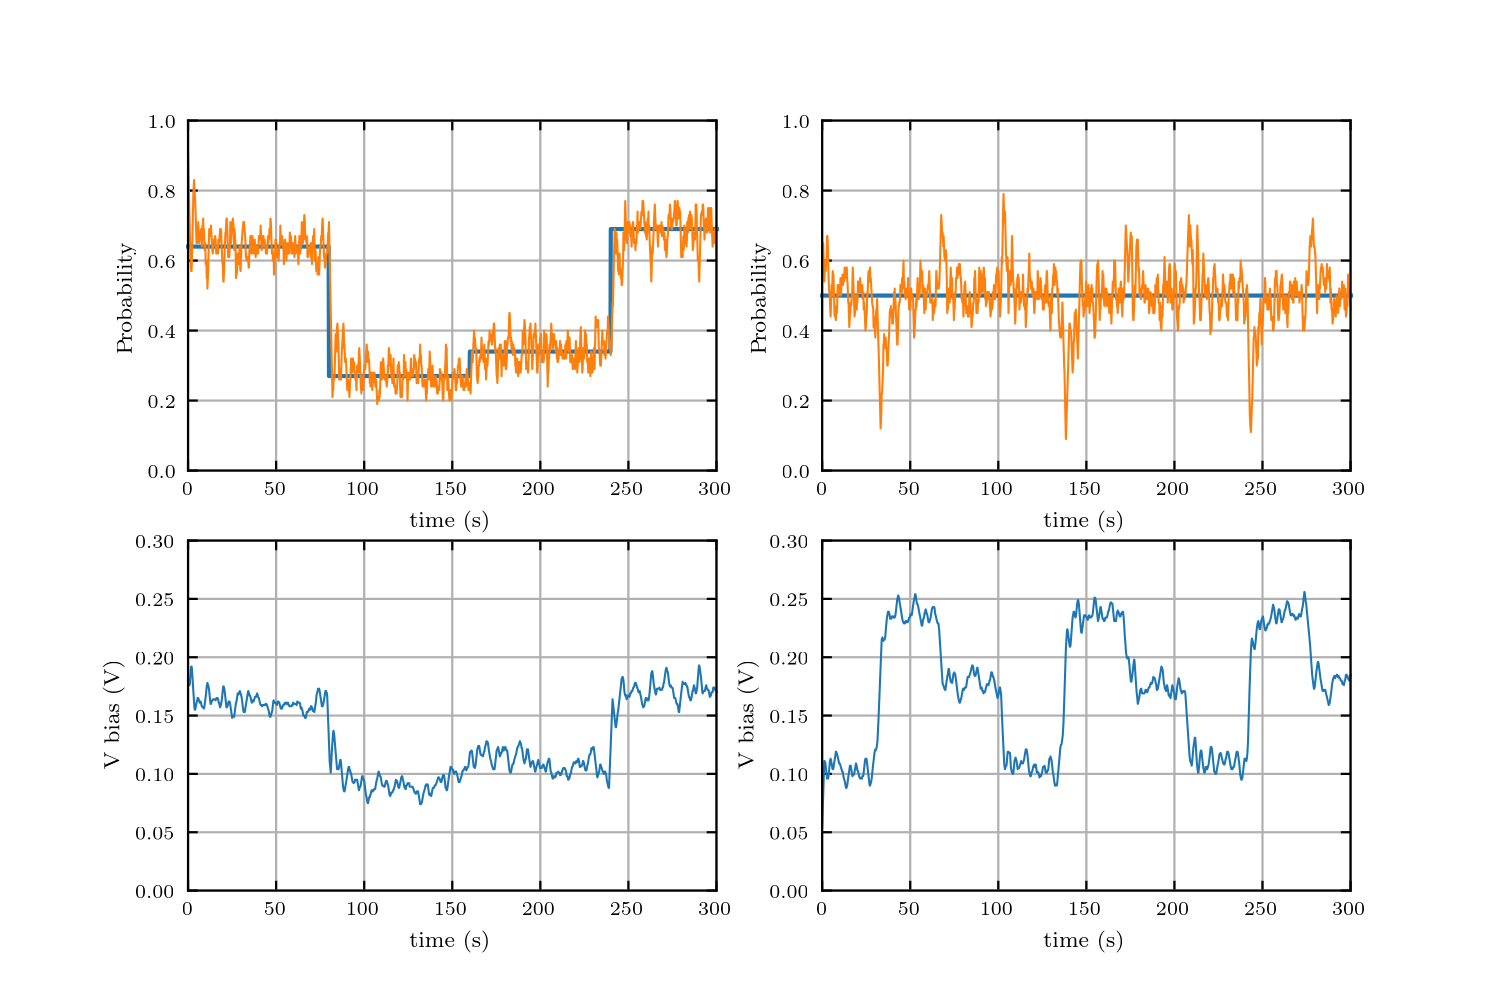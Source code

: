 <?xml version="1.0"?>
<!DOCTYPE ipe SYSTEM "ipe.dtd">
<ipe version="70000" creator="pdftoipe 2020/09/09">
<ipestyle>
<layout paper="540 360" frame="540 360" origin="0 0"/>
<symbol name="bullet"><path matrix="0.04 0 0 0.04 0 0" fill="black">
18 0 0 18 0 0 e</path></symbol>
</ipestyle>
<!-- Page: 1 1 -->
<page>
<path fill="1.000000 1.000000 1.000000" fillrule="wind">
0 0 m
540 0 l
540 360 l
0 360 l
0 0 l
h
</path>
<path fill="1.000000 1.000000 1.000000" fillrule="wind">
67.5 190.8 m
257.727 190.8 l
257.727 316.8 l
67.5 316.8 l
67.5 190.8 l
h
</path>
<path stroke="0.690186 0.690186 0.690186" pen="0.8" join="1" cap="2">
67.5 190.8 m
67.5 316.8 l
</path>
<path fill="0.000000 0.000000 0.000000" fillrule="wind">
67.5 190.8 m
67.5 194.3 l
</path>
<path stroke="0.000000 0.000000 0.000000" pen="0.8" join="1">
67.5 190.8 m
67.5 194.3 l
</path>
<path fill="0.000000 0.000000 0.000000" fillrule="wind">
67.5 316.8 m
67.5 313.3 l
</path>
<path stroke="0.000000 0.000000 0.000000" pen="0.8" join="1">
67.5 316.8 m
67.5 313.3 l
</path>
<text stroke="0.000000 0.000000 0.000000" pos="0 0" transformations="affine" valign="baseline" size="7" matrix="1 0 0 1 65.2734 181.988">0</text>
<path stroke="0.690186 0.690186 0.690186" pen="0.8" join="1" cap="2">
99.2045 190.8 m
99.2045 316.8 l
</path>
<path fill="0.000000 0.000000 0.000000" fillrule="wind">
99.2045 190.8 m
99.2045 194.3 l
</path>
<path stroke="0.000000 0.000000 0.000000" pen="0.8" join="1">
99.2045 190.8 m
99.2045 194.3 l
</path>
<path fill="0.000000 0.000000 0.000000" fillrule="wind">
99.2045 316.8 m
99.2045 313.3 l
</path>
<path stroke="0.000000 0.000000 0.000000" pen="0.8" join="1">
99.2045 316.8 m
99.2045 313.3 l
</path>
<text stroke="0.000000 0.000000 0.000000" pos="0 0" transformations="affine" valign="baseline" size="7" matrix="1 0 0 1 94.7514 181.988">50</text>
<path stroke="0.690186 0.690186 0.690186" pen="0.8" join="1" cap="2">
130.909 190.8 m
130.909 316.8 l
</path>
<path fill="0.000000 0.000000 0.000000" fillrule="wind">
130.909 190.8 m
130.909 194.3 l
</path>
<path stroke="0.000000 0.000000 0.000000" pen="0.8" join="1">
130.909 190.8 m
130.909 194.3 l
</path>
<path fill="0.000000 0.000000 0.000000" fillrule="wind">
130.909 316.8 m
130.909 313.3 l
</path>
<path stroke="0.000000 0.000000 0.000000" pen="0.8" join="1">
130.909 316.8 m
130.909 313.3 l
</path>
<text stroke="0.000000 0.000000 0.000000" pos="0 0" transformations="affine" valign="baseline" size="7" matrix="1 0 0 1 124.229 181.988">100</text>
<path stroke="0.690186 0.690186 0.690186" pen="0.8" join="1" cap="2">
162.614 190.8 m
162.614 316.8 l
</path>
<path fill="0.000000 0.000000 0.000000" fillrule="wind">
162.614 190.8 m
162.614 194.3 l
</path>
<path stroke="0.000000 0.000000 0.000000" pen="0.8" join="1">
162.614 190.8 m
162.614 194.3 l
</path>
<path fill="0.000000 0.000000 0.000000" fillrule="wind">
162.614 316.8 m
162.614 313.3 l
</path>
<path stroke="0.000000 0.000000 0.000000" pen="0.8" join="1">
162.614 316.8 m
162.614 313.3 l
</path>
<text stroke="0.000000 0.000000 0.000000" pos="0 0" transformations="affine" valign="baseline" size="7" matrix="1 0 0 1 155.934 181.988">150</text>
<path stroke="0.690186 0.690186 0.690186" pen="0.8" join="1" cap="2">
194.318 190.8 m
194.318 316.8 l
</path>
<path fill="0.000000 0.000000 0.000000" fillrule="wind">
194.318 190.8 m
194.318 194.3 l
</path>
<path stroke="0.000000 0.000000 0.000000" pen="0.8" join="1">
194.318 190.8 m
194.318 194.3 l
</path>
<path fill="0.000000 0.000000 0.000000" fillrule="wind">
194.318 316.8 m
194.318 313.3 l
</path>
<path stroke="0.000000 0.000000 0.000000" pen="0.8" join="1">
194.318 316.8 m
194.318 313.3 l
</path>
<text stroke="0.000000 0.000000 0.000000" pos="0 0" transformations="affine" valign="baseline" size="7" matrix="1 0 0 1 187.638 181.988">200</text>
<path stroke="0.690186 0.690186 0.690186" pen="0.8" join="1" cap="2">
226.023 190.8 m
226.023 316.8 l
</path>
<path fill="0.000000 0.000000 0.000000" fillrule="wind">
226.023 190.8 m
226.023 194.3 l
</path>
<path stroke="0.000000 0.000000 0.000000" pen="0.8" join="1">
226.023 190.8 m
226.023 194.3 l
</path>
<path fill="0.000000 0.000000 0.000000" fillrule="wind">
226.023 316.8 m
226.023 313.3 l
</path>
<path stroke="0.000000 0.000000 0.000000" pen="0.8" join="1">
226.023 316.8 m
226.023 313.3 l
</path>
<text stroke="0.000000 0.000000 0.000000" pos="0 0" transformations="affine" valign="baseline" size="7" matrix="1 0 0 1 219.343 181.988">250</text>
<path stroke="0.690186 0.690186 0.690186" pen="0.8" join="1" cap="2">
257.727 190.8 m
257.727 316.8 l
</path>
<path fill="0.000000 0.000000 0.000000" fillrule="wind">
257.727 190.8 m
257.727 194.3 l
</path>
<path stroke="0.000000 0.000000 0.000000" pen="0.8" join="1">
257.727 190.8 m
257.727 194.3 l
</path>
<path fill="0.000000 0.000000 0.000000" fillrule="wind">
257.727 316.8 m
257.727 313.3 l
</path>
<path stroke="0.000000 0.000000 0.000000" pen="0.8" join="1">
257.727 316.8 m
257.727 313.3 l
</path>
<text stroke="0.000000 0.000000 0.000000" pos="0 0" transformations="affine" valign="baseline" size="7" matrix="1 0 0 1 251.048 181.988">300</text>
<text stroke="0.000000 0.000000 0.000000" pos="0 0" transformations="affine" valign="baseline" size="8" matrix="1 0 0 1 147.09 170.456">time (s)</text>
<path stroke="0.690186 0.690186 0.690186" pen="0.8" join="1" cap="2">
67.5 190.8 m
257.727 190.8 l
</path>
<path fill="0.000000 0.000000 0.000000" fillrule="wind">
67.5 190.8 m
71 190.8 l
</path>
<path stroke="0.000000 0.000000 0.000000" pen="0.8" join="1">
67.5 190.8 m
71 190.8 l
</path>
<path fill="0.000000 0.000000 0.000000" fillrule="wind">
257.727 190.8 m
254.227 190.8 l
</path>
<path stroke="0.000000 0.000000 0.000000" pen="0.8" join="1">
257.727 190.8 m
254.227 190.8 l
</path>
<text stroke="0.000000 0.000000 0.000000" pos="0 0" transformations="affine" valign="baseline" size="7" matrix="1 0 0 1 52.875 188.144">0.0</text>
<path stroke="0.690186 0.690186 0.690186" pen="0.8" join="1" cap="2">
67.5 216 m
257.727 216 l
</path>
<path fill="0.000000 0.000000 0.000000" fillrule="wind">
67.5 216 m
71 216 l
</path>
<path stroke="0.000000 0.000000 0.000000" pen="0.8" join="1">
67.5 216 m
71 216 l
</path>
<path fill="0.000000 0.000000 0.000000" fillrule="wind">
257.727 216 m
254.227 216 l
</path>
<path stroke="0.000000 0.000000 0.000000" pen="0.8" join="1">
257.727 216 m
254.227 216 l
</path>
<text stroke="0.000000 0.000000 0.000000" pos="0 0" transformations="affine" valign="baseline" size="7" matrix="1 0 0 1 52.875 213.344">0.2</text>
<path stroke="0.690186 0.690186 0.690186" pen="0.8" join="1" cap="2">
67.5 241.2 m
257.727 241.2 l
</path>
<path fill="0.000000 0.000000 0.000000" fillrule="wind">
67.5 241.2 m
71 241.2 l
</path>
<path stroke="0.000000 0.000000 0.000000" pen="0.8" join="1">
67.5 241.2 m
71 241.2 l
</path>
<path fill="0.000000 0.000000 0.000000" fillrule="wind">
257.727 241.2 m
254.227 241.2 l
</path>
<path stroke="0.000000 0.000000 0.000000" pen="0.8" join="1">
257.727 241.2 m
254.227 241.2 l
</path>
<text stroke="0.000000 0.000000 0.000000" pos="0 0" transformations="affine" valign="baseline" size="7" matrix="1 0 0 1 52.875 238.544">0.4</text>
<path stroke="0.690186 0.690186 0.690186" pen="0.8" join="1" cap="2">
67.5 266.4 m
257.727 266.4 l
</path>
<path fill="0.000000 0.000000 0.000000" fillrule="wind">
67.5 266.4 m
71 266.4 l
</path>
<path stroke="0.000000 0.000000 0.000000" pen="0.8" join="1">
67.5 266.4 m
71 266.4 l
</path>
<path fill="0.000000 0.000000 0.000000" fillrule="wind">
257.727 266.4 m
254.227 266.4 l
</path>
<path stroke="0.000000 0.000000 0.000000" pen="0.8" join="1">
257.727 266.4 m
254.227 266.4 l
</path>
<text stroke="0.000000 0.000000 0.000000" pos="0 0" transformations="affine" valign="baseline" size="7" matrix="1 0 0 1 52.875 263.744">0.6</text>
<path stroke="0.690186 0.690186 0.690186" pen="0.8" join="1" cap="2">
67.5 291.6 m
257.727 291.6 l
</path>
<path fill="0.000000 0.000000 0.000000" fillrule="wind">
67.5 291.6 m
71 291.6 l
</path>
<path stroke="0.000000 0.000000 0.000000" pen="0.8" join="1">
67.5 291.6 m
71 291.6 l
</path>
<path fill="0.000000 0.000000 0.000000" fillrule="wind">
257.727 291.6 m
254.227 291.6 l
</path>
<path stroke="0.000000 0.000000 0.000000" pen="0.8" join="1">
257.727 291.6 m
254.227 291.6 l
</path>
<text stroke="0.000000 0.000000 0.000000" pos="0 0" transformations="affine" valign="baseline" size="7" matrix="1 0 0 1 52.875 288.944">0.8</text>
<path stroke="0.690186 0.690186 0.690186" pen="0.8" join="1" cap="2">
67.5 316.8 m
257.727 316.8 l
</path>
<path fill="0.000000 0.000000 0.000000" fillrule="wind">
67.5 316.8 m
71 316.8 l
</path>
<path stroke="0.000000 0.000000 0.000000" pen="0.8" join="1">
67.5 316.8 m
71 316.8 l
</path>
<path fill="0.000000 0.000000 0.000000" fillrule="wind">
257.727 316.8 m
254.227 316.8 l
</path>
<path stroke="0.000000 0.000000 0.000000" pen="0.8" join="1">
257.727 316.8 m
254.227 316.8 l
</path>
<text stroke="0.000000 0.000000 0.000000" pos="0 0" transformations="affine" valign="baseline" size="7" matrix="1 0 0 1 52.875 314.144">1.0</text>
<text stroke="0.000000 0.000000 0.000000" pos="0 0" transformations="affine" valign="baseline" size="8" matrix="0 1 -1 0 47.2031 232.62">P</text>
<text stroke="0.000000 0.000000 0.000000" pos="0 0" transformations="affine" valign="baseline" size="8" matrix="0 1 -1 0 47.2031 237.304">r</text>
<text stroke="0.000000 0.000000 0.000000" pos="0 0" transformations="affine" valign="baseline" size="8" matrix="0 1 -1 0 47.2031 240.42">obability</text>
<path stroke="0.121567 0.466660 0.705872" pen="1.5" join="1" cap="2">
67.5 271.44 m
118.1 271.44 l
118.227 224.82 l
168.828 224.82 l
168.955 233.64 l
219.555 233.64 l
219.682 277.74 l
257.854 277.74 l
257.854 277.74 l
</path>
<path stroke="1.000000 0.498032 0.054901" pen="0.75" join="1" cap="2">
67.5 305.46 m
68.1341 276.48 l
68.3877 267.66 l
68.6414 262.62 l
68.7682 262.62 l
69.0218 271.44 l
69.4023 290.34 l
69.6559 295.38 l
69.9095 290.34 l
70.1632 285.3 l
70.5436 272.7 l
70.6705 272.7 l
70.7973 275.22 l
70.9241 273.96 l
71.1777 280.26 l
71.4314 272.7 l
71.5582 273.96 l
71.685 273.96 l
71.8118 276.48 l
71.9386 273.96 l
72.0655 275.22 l
72.1923 277.74 l
72.4459 271.44 l
72.6995 279 l
72.8264 277.74 l
72.9532 281.52 l
73.08 273.96 l
73.2068 277.74 l
73.4605 270.18 l
73.7141 272.7 l
73.8409 265.14 l
73.9677 266.4 l
74.0945 266.4 l
74.2214 260.1 l
74.3482 262.62 l
74.475 256.32 l
74.7286 262.62 l
75.1091 277.74 l
75.2359 275.22 l
75.6164 275.22 l
75.7432 279 l
76.2505 270.18 l
76.3773 268.92 l
76.8845 273.96 l
77.1382 273.96 l
77.265 275.22 l
77.3918 273.96 l
77.6455 268.92 l
77.8991 271.44 l
78.0259 270.18 l
78.1527 271.44 l
78.2795 268.92 l
78.4064 273.96 l
78.5332 273.96 l
78.66 272.7 l
78.7868 273.96 l
79.0405 277.74 l
79.1673 275.22 l
79.2941 277.74 l
79.4209 276.48 l
79.8014 266.4 l
80.055 263.88 l
80.1818 258.84 l
80.3086 258.84 l
80.9427 276.48 l
81.0695 276.48 l
81.3232 281.52 l
81.45 281.52 l
81.9573 267.66 l
82.2109 270.18 l
82.3377 267.66 l
82.5914 272.7 l
82.7182 280.26 l
82.845 280.26 l
82.9718 272.7 l
83.2255 277.74 l
83.3523 276.48 l
83.6059 281.52 l
83.8595 279 l
84.1132 270.18 l
84.24 277.74 l
84.6205 271.44 l
84.7473 260.1 l
84.8741 263.88 l
85.0009 261.36 l
85.1277 262.62 l
85.3814 268.92 l
85.5082 265.14 l
85.635 265.14 l
85.7618 266.4 l
85.8886 266.4 l
86.0155 271.44 l
86.2691 263.88 l
86.3959 262.62 l
86.7764 272.7 l
86.9032 273.96 l
87.1568 277.74 l
87.4105 280.26 l
87.6641 280.26 l
87.9177 276.48 l
88.0445 275.22 l
88.1714 272.7 l
88.2982 267.66 l
88.425 268.92 l
88.5518 266.4 l
88.6786 267.66 l
88.8055 266.4 l
88.9323 266.4 l
89.0591 267.66 l
89.1859 266.4 l
89.3127 263.88 l
89.4395 263.88 l
89.5664 270.18 l
89.6932 270.18 l
89.9468 275.22 l
90.0736 275.22 l
90.2005 273.96 l
90.3273 268.92 l
90.7077 275.22 l
90.8345 270.18 l
90.9614 270.18 l
91.0882 268.92 l
91.215 268.92 l
91.4686 273.96 l
91.5955 272.7 l
91.8491 267.66 l
91.9759 270.18 l
92.1027 270.18 l
92.2295 271.44 l
92.3564 268.92 l
92.4832 268.92 l
92.61 270.18 l
92.7368 268.92 l
92.9905 275.22 l
93.1173 273.96 l
93.2441 275.22 l
93.4977 275.22 l
93.6245 279 l
93.8782 272.7 l
94.005 270.18 l
94.1318 272.7 l
94.2586 272.7 l
94.3855 275.22 l
94.5123 273.96 l
94.6391 275.22 l
94.7659 271.44 l
94.8927 271.44 l
95.0195 273.96 l
95.2732 271.44 l
95.4 271.44 l
95.5268 268.92 l
95.6536 271.44 l
95.7805 271.44 l
95.9073 268.92 l
96.2877 275.22 l
96.4145 272.7 l
96.5414 275.22 l
96.6682 273.96 l
96.795 277.74 l
96.9218 275.22 l
97.0486 276.48 l
97.1755 281.52 l
97.3023 280.26 l
97.6827 268.92 l
97.8095 270.18 l
97.9364 270.18 l
98.0632 266.4 l
98.19 268.92 l
98.3168 267.66 l
98.4436 261.36 l
98.8241 268.92 l
98.9509 273.96 l
99.0777 273.96 l
99.2045 272.7 l
99.3314 272.7 l
99.4582 267.66 l
99.7118 270.18 l
99.8386 267.66 l
99.9655 270.18 l
100.092 266.4 l
100.346 271.44 l
100.473 271.44 l
100.6 272.7 l
100.726 279 l
100.853 273.96 l
100.98 275.22 l
101.234 272.7 l
101.36 275.22 l
101.614 271.44 l
101.741 271.44 l
101.868 270.18 l
101.995 265.14 l
102.121 272.7 l
102.248 272.7 l
102.375 273.96 l
102.502 271.44 l
102.629 272.7 l
102.755 271.44 l
102.882 266.4 l
103.009 268.92 l
103.136 268.92 l
103.263 272.7 l
103.39 268.92 l
103.516 270.18 l
103.643 268.92 l
103.77 270.18 l
103.897 268.92 l
104.15 276.48 l
104.404 272.7 l
104.531 275.22 l
104.785 268.92 l
105.038 272.7 l
105.165 272.7 l
105.292 268.92 l
105.419 268.92 l
105.545 270.18 l
105.672 270.18 l
105.799 267.66 l
106.053 275.22 l
106.306 268.92 l
106.433 271.44 l
106.56 271.44 l
106.687 270.18 l
106.814 270.18 l
106.94 271.44 l
107.067 270.18 l
107.194 265.14 l
107.321 267.66 l
107.575 275.22 l
107.828 268.92 l
107.955 271.44 l
108.082 270.18 l
108.335 275.22 l
108.462 280.26 l
108.716 272.7 l
108.843 272.7 l
108.97 273.96 l
109.35 282.78 l
109.477 281.52 l
109.73 273.96 l
109.857 275.22 l
110.111 272.7 l
110.238 275.22 l
110.365 273.96 l
110.491 267.66 l
110.618 267.66 l
110.745 268.92 l
110.872 271.44 l
110.999 270.18 l
111.125 271.44 l
111.252 270.18 l
111.379 271.44 l
111.633 267.66 l
111.76 272.7 l
112.013 266.4 l
112.14 265.14 l
112.394 272.7 l
112.52 275.22 l
112.647 272.7 l
112.774 273.96 l
112.901 277.74 l
113.155 266.4 l
113.281 266.4 l
113.408 270.18 l
113.662 262.62 l
113.789 262.62 l
113.915 263.88 l
114.169 261.36 l
114.423 267.66 l
114.676 261.36 l
115.057 271.44 l
115.184 271.44 l
115.31 272.7 l
115.437 275.22 l
115.564 273.96 l
115.818 280.26 l
115.945 281.52 l
116.452 267.66 l
116.579 267.66 l
116.832 263.88 l
117.086 266.4 l
117.213 268.92 l
117.593 268.92 l
117.974 276.48 l
118.1 276.48 l
118.227 280.26 l
119.495 217.26 l
119.622 219.78 l
119.749 219.78 l
119.876 223.56 l
120.13 223.56 l
120.256 226.08 l
120.637 239.94 l
120.89 233.64 l
121.144 242.46 l
121.271 243.72 l
121.651 236.16 l
121.905 223.56 l
122.159 227.34 l
122.412 223.56 l
122.539 223.56 l
122.793 232.38 l
123.427 243.72 l
123.554 241.2 l
123.68 234.9 l
123.807 236.16 l
124.061 229.86 l
124.188 229.86 l
124.315 231.12 l
124.441 228.6 l
124.695 222.3 l
124.822 219.78 l
125.075 223.56 l
125.202 219.78 l
125.329 221.04 l
125.456 219.78 l
125.583 217.26 l
125.963 224.82 l
126.217 231.12 l
126.344 227.34 l
126.47 228.6 l
126.597 226.08 l
126.724 227.34 l
126.851 231.12 l
126.978 227.34 l
127.105 229.86 l
127.231 229.86 l
127.485 226.08 l
127.612 226.08 l
127.739 223.56 l
127.992 223.56 l
128.119 219.78 l
128.373 228.6 l
128.5 226.08 l
128.626 228.6 l
128.753 226.08 l
129.134 234.9 l
129.387 229.86 l
129.641 222.3 l
129.895 218.52 l
130.021 224.82 l
130.148 219.78 l
130.275 221.04 l
130.402 219.78 l
130.529 219.78 l
130.782 226.08 l
131.036 228.6 l
131.163 228.6 l
131.29 227.34 l
131.797 236.16 l
131.924 234.9 l
132.177 229.86 l
132.304 233.64 l
132.431 231.12 l
132.558 231.12 l
132.685 229.86 l
132.811 227.34 l
132.938 222.3 l
133.065 224.82 l
133.192 221.04 l
133.445 226.08 l
133.572 222.3 l
133.699 226.08 l
133.826 219.78 l
133.953 222.3 l
134.08 222.3 l
134.206 224.82 l
134.333 224.82 l
134.46 226.08 l
134.587 226.08 l
134.714 224.82 l
134.967 221.04 l
135.094 223.56 l
135.221 223.56 l
135.601 214.74 l
135.728 217.26 l
135.855 216 l
135.982 217.26 l
136.109 217.26 l
136.235 216 l
136.362 219.78 l
136.489 217.26 l
136.616 219.78 l
136.87 228.6 l
136.996 229.86 l
137.25 223.56 l
137.377 224.82 l
137.504 228.6 l
137.63 227.34 l
137.757 231.12 l
138.138 224.82 l
138.265 223.56 l
138.391 223.56 l
138.518 224.82 l
138.645 224.82 l
139.025 221.04 l
139.279 223.56 l
139.406 228.6 l
139.533 226.08 l
139.786 234.9 l
139.913 233.64 l
140.167 228.6 l
140.294 228.6 l
140.42 232.38 l
140.674 224.82 l
140.801 226.08 l
141.055 222.3 l
141.435 231.12 l
141.689 221.04 l
141.815 222.3 l
141.942 221.04 l
142.069 221.04 l
142.196 218.52 l
142.323 219.78 l
142.45 218.52 l
142.576 218.52 l
142.83 222.3 l
142.957 228.6 l
143.084 227.34 l
143.21 227.34 l
143.337 229.86 l
143.464 228.6 l
143.591 226.08 l
143.718 226.08 l
143.971 217.26 l
144.098 221.04 l
144.225 218.52 l
144.352 218.52 l
144.479 217.26 l
144.732 223.56 l
144.859 224.82 l
144.986 223.56 l
145.113 224.82 l
145.24 232.38 l
145.493 226.08 l
145.62 229.86 l
145.747 229.86 l
145.874 224.82 l
146 227.34 l
146.127 224.82 l
146.254 224.82 l
146.381 222.3 l
146.508 216 l
146.761 226.08 l
146.888 223.56 l
147.015 223.56 l
147.142 224.82 l
147.269 223.56 l
147.395 223.56 l
147.776 231.12 l
147.903 224.82 l
148.156 227.34 l
148.41 224.82 l
148.537 224.82 l
148.664 227.34 l
148.79 227.34 l
148.917 232.38 l
149.044 229.86 l
149.171 231.12 l
149.425 228.6 l
149.551 229.86 l
149.805 222.3 l
149.932 226.08 l
150.185 222.3 l
150.312 222.3 l
150.566 228.6 l
150.693 231.12 l
150.82 229.86 l
151.073 236.16 l
151.2 231.12 l
151.327 232.38 l
151.454 228.6 l
151.58 228.6 l
151.834 222.3 l
151.961 221.04 l
152.088 222.3 l
152.215 222.3 l
152.341 221.04 l
152.468 223.56 l
152.595 221.04 l
152.722 221.04 l
152.849 223.56 l
153.102 218.52 l
153.229 216 l
153.356 219.78 l
153.483 218.52 l
153.61 223.56 l
153.736 223.56 l
153.99 227.34 l
154.117 223.56 l
154.244 223.56 l
154.497 233.64 l
154.878 224.82 l
155.005 221.04 l
155.385 224.82 l
155.512 228.6 l
155.765 221.04 l
155.892 223.56 l
156.146 223.56 l
156.273 224.82 l
156.4 221.04 l
156.526 222.3 l
156.653 224.82 l
156.78 222.3 l
156.907 223.56 l
157.034 222.3 l
157.16 218.52 l
157.287 221.04 l
157.414 218.52 l
157.541 221.04 l
157.795 221.04 l
157.921 219.78 l
158.048 222.3 l
158.175 227.34 l
158.555 223.56 l
158.682 226.08 l
158.809 223.56 l
158.936 224.82 l
159.19 217.26 l
159.316 216 l
159.443 217.26 l
159.57 223.56 l
159.824 223.56 l
160.077 228.6 l
160.204 231.12 l
160.331 236.16 l
160.458 234.9 l
160.585 234.9 l
160.838 219.78 l
161.092 224.82 l
161.599 216 l
161.726 217.26 l
161.853 219.78 l
161.98 219.78 l
162.106 218.52 l
162.233 216 l
162.487 218.52 l
162.614 223.56 l
162.74 223.56 l
162.867 226.08 l
162.994 226.08 l
163.121 224.82 l
163.375 227.34 l
163.628 224.82 l
163.882 219.78 l
164.009 219.78 l
164.262 224.82 l
164.389 222.3 l
164.643 228.6 l
164.896 228.6 l
165.023 231.12 l
165.277 231.12 l
165.53 223.56 l
165.657 224.82 l
165.784 221.04 l
165.911 221.04 l
166.038 224.82 l
166.291 224.82 l
166.418 223.56 l
166.672 219.78 l
166.799 221.04 l
166.925 219.78 l
167.052 222.3 l
167.179 222.3 l
167.306 221.04 l
167.433 224.82 l
167.56 221.04 l
167.686 222.3 l
167.813 227.34 l
167.94 227.34 l
168.067 224.82 l
168.194 224.82 l
168.447 219.78 l
168.701 219.78 l
168.828 222.3 l
168.955 222.3 l
169.081 221.04 l
169.208 218.52 l
169.715 233.64 l
169.842 232.38 l
169.969 229.86 l
170.223 236.16 l
170.476 241.2 l
170.603 238.68 l
170.73 238.68 l
170.857 237.42 l
170.984 234.9 l
171.237 234.9 l
171.491 224.82 l
171.745 222.3 l
171.998 224.82 l
172.125 228.6 l
172.252 228.6 l
172.379 231.12 l
172.505 229.86 l
172.759 232.38 l
172.886 231.12 l
173.14 238.68 l
173.393 231.12 l
173.52 234.9 l
173.774 231.12 l
173.9 229.86 l
174.154 236.16 l
174.408 227.34 l
174.535 231.12 l
174.661 229.86 l
174.788 223.56 l
175.042 228.6 l
175.169 231.12 l
175.295 228.6 l
175.676 237.42 l
175.803 236.16 l
175.93 237.42 l
176.056 241.2 l
176.183 238.68 l
176.31 239.94 l
176.437 238.68 l
176.564 238.68 l
176.69 237.42 l
176.817 237.42 l
176.944 236.16 l
177.071 237.42 l
177.198 241.2 l
177.451 241.2 l
177.578 243.72 l
177.705 243.72 l
178.085 233.64 l
178.212 234.9 l
178.339 232.38 l
178.593 224.82 l
178.72 224.82 l
178.846 222.3 l
178.973 224.82 l
179.227 233.64 l
179.354 234.9 l
179.48 231.12 l
179.607 231.12 l
179.734 236.16 l
180.115 236.16 l
180.368 224.82 l
180.495 231.12 l
180.622 228.6 l
180.875 232.38 l
181.002 232.38 l
181.129 228.6 l
181.256 232.38 l
181.383 232.38 l
181.51 237.42 l
181.636 237.42 l
181.89 227.34 l
182.017 227.34 l
182.144 228.6 l
182.27 231.12 l
182.397 237.42 l
182.524 236.16 l
182.651 238.68 l
182.905 238.68 l
183.158 247.5 l
183.285 247.5 l
183.665 237.42 l
183.792 238.68 l
183.919 234.9 l
184.046 237.42 l
184.173 236.16 l
184.3 236.16 l
184.426 232.38 l
184.553 236.16 l
184.68 234.9 l
184.934 234.9 l
185.06 232.38 l
185.187 233.64 l
185.314 228.6 l
185.441 228.6 l
185.568 226.08 l
185.695 228.6 l
185.821 228.6 l
185.948 231.12 l
186.329 224.82 l
186.455 226.08 l
186.582 229.86 l
186.709 227.34 l
186.963 229.86 l
187.09 226.08 l
187.216 226.08 l
187.343 227.34 l
187.597 232.38 l
187.85 232.38 l
187.977 241.2 l
188.104 239.94 l
188.231 236.16 l
188.611 244.98 l
188.738 243.72 l
188.992 237.42 l
189.245 227.34 l
189.372 228.6 l
189.499 229.86 l
189.626 228.6 l
189.753 228.6 l
189.88 226.08 l
190.006 227.34 l
190.26 238.68 l
190.387 239.94 l
190.514 242.46 l
190.64 241.2 l
190.767 243.72 l
191.275 232.38 l
191.401 227.34 l
191.782 234.9 l
191.909 239.94 l
192.035 238.68 l
192.289 241.2 l
192.416 239.94 l
192.543 243.72 l
192.796 237.42 l
193.177 226.08 l
193.304 226.08 l
193.557 234.9 l
193.684 236.16 l
193.811 232.38 l
193.938 234.9 l
194.065 234.9 l
194.318 238.68 l
194.445 236.16 l
194.572 239.94 l
194.825 229.86 l
194.952 233.64 l
195.079 233.64 l
195.206 229.86 l
195.46 229.86 l
195.586 231.12 l
195.713 241.2 l
195.84 234.9 l
195.967 238.68 l
196.094 237.42 l
196.22 234.9 l
196.347 236.16 l
196.474 239.94 l
196.601 238.68 l
196.981 221.04 l
197.108 227.34 l
197.235 226.08 l
197.362 231.12 l
197.489 231.12 l
197.615 236.16 l
197.742 233.64 l
197.869 234.9 l
198.25 243.72 l
198.503 237.42 l
198.63 238.68 l
198.757 234.9 l
198.884 234.9 l
199.01 239.94 l
199.137 237.42 l
199.264 239.94 l
199.518 236.16 l
199.771 236.16 l
199.898 233.64 l
200.025 237.42 l
200.279 231.12 l
200.405 234.9 l
200.532 229.86 l
200.659 229.86 l
200.786 231.12 l
200.913 231.12 l
201.04 233.64 l
201.166 232.38 l
201.293 233.64 l
201.42 237.42 l
201.674 232.38 l
201.8 236.16 l
201.927 232.38 l
202.054 232.38 l
202.181 233.64 l
202.308 231.12 l
202.435 231.12 l
202.561 232.38 l
202.688 231.12 l
202.815 232.38 l
202.942 231.12 l
203.069 231.12 l
203.322 236.16 l
203.576 231.12 l
203.703 237.42 l
203.956 234.9 l
204.21 241.2 l
204.464 234.9 l
204.59 233.64 l
204.844 238.68 l
205.098 229.86 l
205.225 231.12 l
205.351 231.12 l
205.478 229.86 l
205.732 232.38 l
205.985 227.34 l
206.112 228.6 l
206.239 228.6 l
206.366 231.12 l
206.493 228.6 l
206.62 228.6 l
206.746 227.34 l
206.873 229.86 l
207.127 237.42 l
207.38 228.6 l
207.507 229.86 l
207.634 226.08 l
208.141 234.9 l
208.268 229.86 l
208.522 232.38 l
208.775 241.2 l
208.902 242.46 l
209.156 229.86 l
209.283 232.38 l
209.41 226.08 l
209.536 227.34 l
209.79 234.9 l
209.917 234.9 l
210.044 231.12 l
210.17 233.64 l
210.424 241.2 l
210.551 237.42 l
210.678 239.94 l
210.805 239.94 l
210.931 234.9 l
211.058 236.16 l
211.185 229.86 l
211.439 229.86 l
211.565 226.08 l
211.692 226.08 l
211.819 231.12 l
211.946 231.12 l
212.073 228.6 l
212.2 229.86 l
212.326 224.82 l
212.58 233.64 l
212.834 228.6 l
212.96 226.08 l
213.087 226.08 l
213.214 227.34 l
213.468 232.38 l
213.595 234.9 l
213.721 232.38 l
213.848 227.34 l
214.229 246.24 l
214.355 242.46 l
214.482 242.46 l
214.609 243.72 l
214.736 242.46 l
214.863 244.98 l
214.99 243.72 l
215.116 244.98 l
215.37 234.9 l
215.497 233.64 l
215.624 233.64 l
215.877 228.6 l
216.131 228.6 l
216.638 241.2 l
216.765 237.42 l
216.892 237.42 l
217.019 236.16 l
217.145 236.16 l
217.272 237.42 l
217.399 232.38 l
217.526 233.64 l
217.653 233.64 l
217.78 231.12 l
218.287 239.94 l
218.414 241.2 l
218.54 239.94 l
218.667 246.24 l
219.301 234.9 l
219.555 234.9 l
219.682 232.38 l
219.809 233.64 l
219.935 236.16 l
220.316 251.28 l
220.443 250.02 l
221.077 277.74 l
221.33 275.22 l
221.584 268.92 l
221.711 276.48 l
221.838 273.96 l
221.965 273.96 l
222.091 271.44 l
222.345 262.62 l
222.472 263.88 l
222.599 261.36 l
222.852 268.92 l
222.979 262.62 l
223.106 263.88 l
223.233 262.62 l
223.36 260.1 l
223.486 261.36 l
223.613 257.58 l
223.74 257.58 l
223.994 263.88 l
224.12 267.66 l
224.247 276.48 l
224.501 270.18 l
224.628 273.96 l
224.881 287.82 l
225.135 279 l
225.389 273.96 l
225.515 272.7 l
225.769 280.26 l
225.896 280.26 l
226.15 276.48 l
226.276 280.26 l
226.403 280.26 l
226.53 277.74 l
226.657 279 l
226.784 275.22 l
226.91 276.48 l
227.037 275.22 l
227.164 271.44 l
227.291 275.22 l
227.418 275.22 l
227.671 280.26 l
227.798 279 l
228.052 272.7 l
228.179 273.96 l
228.305 272.7 l
228.432 273.96 l
228.559 270.18 l
228.686 272.7 l
228.94 272.7 l
229.066 279 l
229.193 279 l
229.32 284.04 l
229.447 276.48 l
229.574 277.74 l
229.7 280.26 l
229.827 279 l
229.954 280.26 l
230.081 279 l
230.208 280.26 l
230.335 277.74 l
230.715 284.04 l
230.842 282.78 l
230.969 282.78 l
231.095 287.82 l
231.222 285.3 l
231.349 287.82 l
231.983 276.48 l
232.11 280.26 l
232.364 275.22 l
232.49 275.22 l
232.617 273.96 l
232.998 281.52 l
233.125 277.74 l
233.251 284.04 l
233.378 276.48 l
233.505 279 l
233.759 271.44 l
234.139 263.88 l
234.266 258.84 l
234.646 271.44 l
234.773 268.92 l
235.027 275.22 l
235.28 281.52 l
235.534 286.56 l
235.788 280.26 l
235.915 277.74 l
236.168 277.74 l
236.295 279 l
236.422 277.74 l
236.675 271.44 l
236.929 279 l
237.056 277.74 l
237.183 279 l
237.31 279 l
237.436 277.74 l
237.563 277.74 l
237.69 276.48 l
237.944 280.26 l
238.07 275.22 l
238.197 279 l
238.324 277.74 l
238.578 277.74 l
238.705 276.48 l
238.831 273.96 l
238.958 276.48 l
239.212 270.18 l
239.339 273.96 l
239.719 267.66 l
239.846 268.92 l
240.1 275.22 l
240.226 275.22 l
240.48 282.78 l
240.607 281.52 l
240.734 281.52 l
240.987 286.56 l
241.114 285.3 l
241.368 279 l
241.495 277.74 l
241.621 279 l
241.748 277.74 l
241.875 281.52 l
242.002 280.26 l
242.129 280.26 l
242.255 281.52 l
242.382 281.52 l
242.763 287.82 l
242.89 287.82 l
243.27 279 l
243.397 279 l
243.777 287.82 l
244.158 281.52 l
244.285 285.3 l
244.411 285.3 l
244.538 282.78 l
244.665 284.04 l
245.045 267.66 l
245.172 267.66 l
245.299 270.18 l
245.553 267.66 l
245.806 275.22 l
245.933 270.18 l
246.06 272.7 l
246.187 279 l
246.314 275.22 l
246.44 277.74 l
246.567 272.7 l
246.694 275.22 l
246.821 275.22 l
246.948 271.44 l
247.075 273.96 l
247.201 280.26 l
247.328 276.48 l
247.455 276.48 l
247.582 281.52 l
247.709 277.74 l
247.835 282.78 l
247.962 281.52 l
248.216 284.04 l
248.47 277.74 l
248.596 282.78 l
248.723 282.78 l
248.85 281.52 l
249.23 270.18 l
249.357 271.44 l
249.484 273.96 l
249.611 273.96 l
249.738 276.48 l
249.991 273.96 l
250.118 277.74 l
250.245 286.56 l
250.499 286.56 l
251.006 266.4 l
251.133 267.66 l
251.26 266.4 l
251.513 258.84 l
251.894 272.7 l
252.147 282.78 l
252.274 282.78 l
252.401 284.04 l
252.528 282.78 l
252.655 284.04 l
252.781 286.56 l
252.908 286.56 l
253.035 284.04 l
253.162 279 l
253.289 279 l
253.415 273.96 l
253.669 279 l
253.923 281.52 l
254.05 281.52 l
254.303 276.48 l
254.43 277.74 l
254.557 277.74 l
254.684 285.3 l
254.937 280.26 l
255.064 285.3 l
255.318 276.48 l
255.445 277.74 l
255.698 285.3 l
255.825 285.3 l
256.079 277.74 l
256.332 271.44 l
256.586 276.48 l
256.84 276.48 l
257.093 272.7 l
257.22 277.74 l
257.474 277.74 l
257.6 279 l
257.727 279 l
257.854 277.74 l
257.854 277.74 l
</path>
<path stroke="0.000000 0.000000 0.000000" pen="0.8" cap="2">
67.5 190.8 m
67.5 316.8 l
</path>
<path stroke="0.000000 0.000000 0.000000" pen="0.8" cap="2">
257.727 190.8 m
257.727 316.8 l
</path>
<path stroke="0.000000 0.000000 0.000000" pen="0.8" cap="2">
67.5 190.8 m
257.727 190.8 l
</path>
<path stroke="0.000000 0.000000 0.000000" pen="0.8" cap="2">
67.5 316.8 m
257.727 316.8 l
</path>
<path fill="1.000000 1.000000 1.000000" fillrule="wind">
67.5 39.6 m
257.727 39.6 l
257.727 165.6 l
67.5 165.6 l
67.5 39.6 l
h
</path>
<path stroke="0.690186 0.690186 0.690186" pen="0.8" join="1" cap="2">
67.5 39.6 m
67.5 165.6 l
</path>
<path fill="0.000000 0.000000 0.000000" fillrule="wind">
67.5 39.6 m
67.5 43.1 l
</path>
<path stroke="0.000000 0.000000 0.000000" pen="0.8" join="1">
67.5 39.6 m
67.5 43.1 l
</path>
<path fill="0.000000 0.000000 0.000000" fillrule="wind">
67.5 165.6 m
67.5 162.1 l
</path>
<path stroke="0.000000 0.000000 0.000000" pen="0.8" join="1">
67.5 165.6 m
67.5 162.1 l
</path>
<text stroke="0.000000 0.000000 0.000000" pos="0 0" transformations="affine" valign="baseline" size="7" matrix="1 0 0 1 65.2734 30.7875">0</text>
<path stroke="0.690186 0.690186 0.690186" pen="0.8" join="1" cap="2">
99.2045 39.6 m
99.2045 165.6 l
</path>
<path fill="0.000000 0.000000 0.000000" fillrule="wind">
99.2045 39.6 m
99.2045 43.1 l
</path>
<path stroke="0.000000 0.000000 0.000000" pen="0.8" join="1">
99.2045 39.6 m
99.2045 43.1 l
</path>
<path fill="0.000000 0.000000 0.000000" fillrule="wind">
99.2045 165.6 m
99.2045 162.1 l
</path>
<path stroke="0.000000 0.000000 0.000000" pen="0.8" join="1">
99.2045 165.6 m
99.2045 162.1 l
</path>
<text stroke="0.000000 0.000000 0.000000" pos="0 0" transformations="affine" valign="baseline" size="7" matrix="1 0 0 1 94.7514 30.7875">50</text>
<path stroke="0.690186 0.690186 0.690186" pen="0.8" join="1" cap="2">
130.909 39.6 m
130.909 165.6 l
</path>
<path fill="0.000000 0.000000 0.000000" fillrule="wind">
130.909 39.6 m
130.909 43.1 l
</path>
<path stroke="0.000000 0.000000 0.000000" pen="0.8" join="1">
130.909 39.6 m
130.909 43.1 l
</path>
<path fill="0.000000 0.000000 0.000000" fillrule="wind">
130.909 165.6 m
130.909 162.1 l
</path>
<path stroke="0.000000 0.000000 0.000000" pen="0.8" join="1">
130.909 165.6 m
130.909 162.1 l
</path>
<text stroke="0.000000 0.000000 0.000000" pos="0 0" transformations="affine" valign="baseline" size="7" matrix="1 0 0 1 124.229 30.7875">100</text>
<path stroke="0.690186 0.690186 0.690186" pen="0.8" join="1" cap="2">
162.614 39.6 m
162.614 165.6 l
</path>
<path fill="0.000000 0.000000 0.000000" fillrule="wind">
162.614 39.6 m
162.614 43.1 l
</path>
<path stroke="0.000000 0.000000 0.000000" pen="0.8" join="1">
162.614 39.6 m
162.614 43.1 l
</path>
<path fill="0.000000 0.000000 0.000000" fillrule="wind">
162.614 165.6 m
162.614 162.1 l
</path>
<path stroke="0.000000 0.000000 0.000000" pen="0.8" join="1">
162.614 165.6 m
162.614 162.1 l
</path>
<text stroke="0.000000 0.000000 0.000000" pos="0 0" transformations="affine" valign="baseline" size="7" matrix="1 0 0 1 155.934 30.7875">150</text>
<path stroke="0.690186 0.690186 0.690186" pen="0.8" join="1" cap="2">
194.318 39.6 m
194.318 165.6 l
</path>
<path fill="0.000000 0.000000 0.000000" fillrule="wind">
194.318 39.6 m
194.318 43.1 l
</path>
<path stroke="0.000000 0.000000 0.000000" pen="0.8" join="1">
194.318 39.6 m
194.318 43.1 l
</path>
<path fill="0.000000 0.000000 0.000000" fillrule="wind">
194.318 165.6 m
194.318 162.1 l
</path>
<path stroke="0.000000 0.000000 0.000000" pen="0.8" join="1">
194.318 165.6 m
194.318 162.1 l
</path>
<text stroke="0.000000 0.000000 0.000000" pos="0 0" transformations="affine" valign="baseline" size="7" matrix="1 0 0 1 187.638 30.7875">200</text>
<path stroke="0.690186 0.690186 0.690186" pen="0.8" join="1" cap="2">
226.023 39.6 m
226.023 165.6 l
</path>
<path fill="0.000000 0.000000 0.000000" fillrule="wind">
226.023 39.6 m
226.023 43.1 l
</path>
<path stroke="0.000000 0.000000 0.000000" pen="0.8" join="1">
226.023 39.6 m
226.023 43.1 l
</path>
<path fill="0.000000 0.000000 0.000000" fillrule="wind">
226.023 165.6 m
226.023 162.1 l
</path>
<path stroke="0.000000 0.000000 0.000000" pen="0.8" join="1">
226.023 165.6 m
226.023 162.1 l
</path>
<text stroke="0.000000 0.000000 0.000000" pos="0 0" transformations="affine" valign="baseline" size="7" matrix="1 0 0 1 219.343 30.7875">250</text>
<path stroke="0.690186 0.690186 0.690186" pen="0.8" join="1" cap="2">
257.727 39.6 m
257.727 165.6 l
</path>
<path fill="0.000000 0.000000 0.000000" fillrule="wind">
257.727 39.6 m
257.727 43.1 l
</path>
<path stroke="0.000000 0.000000 0.000000" pen="0.8" join="1">
257.727 39.6 m
257.727 43.1 l
</path>
<path fill="0.000000 0.000000 0.000000" fillrule="wind">
257.727 165.6 m
257.727 162.1 l
</path>
<path stroke="0.000000 0.000000 0.000000" pen="0.8" join="1">
257.727 165.6 m
257.727 162.1 l
</path>
<text stroke="0.000000 0.000000 0.000000" pos="0 0" transformations="affine" valign="baseline" size="7" matrix="1 0 0 1 251.048 30.7875">300</text>
<text stroke="0.000000 0.000000 0.000000" pos="0 0" transformations="affine" valign="baseline" size="8" matrix="1 0 0 1 147.09 19.2563">time (s)</text>
<path stroke="0.690186 0.690186 0.690186" pen="0.8" join="1" cap="2">
67.5 39.6 m
257.727 39.6 l
</path>
<path fill="0.000000 0.000000 0.000000" fillrule="wind">
67.5 39.6 m
71 39.6 l
</path>
<path stroke="0.000000 0.000000 0.000000" pen="0.8" join="1">
67.5 39.6 m
71 39.6 l
</path>
<path fill="0.000000 0.000000 0.000000" fillrule="wind">
257.727 39.6 m
254.227 39.6 l
</path>
<path stroke="0.000000 0.000000 0.000000" pen="0.8" join="1">
257.727 39.6 m
254.227 39.6 l
</path>
<text stroke="0.000000 0.000000 0.000000" pos="0 0" transformations="affine" valign="baseline" size="7" matrix="1 0 0 1 48.4219 36.9438">0.00</text>
<path stroke="0.690186 0.690186 0.690186" pen="0.8" join="1" cap="2">
67.5 60.6 m
257.727 60.6 l
</path>
<path fill="0.000000 0.000000 0.000000" fillrule="wind">
67.5 60.6 m
71 60.6 l
</path>
<path stroke="0.000000 0.000000 0.000000" pen="0.8" join="1">
67.5 60.6 m
71 60.6 l
</path>
<path fill="0.000000 0.000000 0.000000" fillrule="wind">
257.727 60.6 m
254.227 60.6 l
</path>
<path stroke="0.000000 0.000000 0.000000" pen="0.8" join="1">
257.727 60.6 m
254.227 60.6 l
</path>
<text stroke="0.000000 0.000000 0.000000" pos="0 0" transformations="affine" valign="baseline" size="7" matrix="1 0 0 1 48.4219 57.9438">0.05</text>
<path stroke="0.690186 0.690186 0.690186" pen="0.8" join="1" cap="2">
67.5 81.6 m
257.727 81.6 l
</path>
<path fill="0.000000 0.000000 0.000000" fillrule="wind">
67.5 81.6 m
71 81.6 l
</path>
<path stroke="0.000000 0.000000 0.000000" pen="0.8" join="1">
67.5 81.6 m
71 81.6 l
</path>
<path fill="0.000000 0.000000 0.000000" fillrule="wind">
257.727 81.6 m
254.227 81.6 l
</path>
<path stroke="0.000000 0.000000 0.000000" pen="0.8" join="1">
257.727 81.6 m
254.227 81.6 l
</path>
<text stroke="0.000000 0.000000 0.000000" pos="0 0" transformations="affine" valign="baseline" size="7" matrix="1 0 0 1 48.4219 78.9438">0.10</text>
<path stroke="0.690186 0.690186 0.690186" pen="0.8" join="1" cap="2">
67.5 102.6 m
257.727 102.6 l
</path>
<path fill="0.000000 0.000000 0.000000" fillrule="wind">
67.5 102.6 m
71 102.6 l
</path>
<path stroke="0.000000 0.000000 0.000000" pen="0.8" join="1">
67.5 102.6 m
71 102.6 l
</path>
<path fill="0.000000 0.000000 0.000000" fillrule="wind">
257.727 102.6 m
254.227 102.6 l
</path>
<path stroke="0.000000 0.000000 0.000000" pen="0.8" join="1">
257.727 102.6 m
254.227 102.6 l
</path>
<text stroke="0.000000 0.000000 0.000000" pos="0 0" transformations="affine" valign="baseline" size="7" matrix="1 0 0 1 48.4219 99.9438">0.15</text>
<path stroke="0.690186 0.690186 0.690186" pen="0.8" join="1" cap="2">
67.5 123.6 m
257.727 123.6 l
</path>
<path fill="0.000000 0.000000 0.000000" fillrule="wind">
67.5 123.6 m
71 123.6 l
</path>
<path stroke="0.000000 0.000000 0.000000" pen="0.8" join="1">
67.5 123.6 m
71 123.6 l
</path>
<path fill="0.000000 0.000000 0.000000" fillrule="wind">
257.727 123.6 m
254.227 123.6 l
</path>
<path stroke="0.000000 0.000000 0.000000" pen="0.8" join="1">
257.727 123.6 m
254.227 123.6 l
</path>
<text stroke="0.000000 0.000000 0.000000" pos="0 0" transformations="affine" valign="baseline" size="7" matrix="1 0 0 1 48.4219 120.944">0.20</text>
<path stroke="0.690186 0.690186 0.690186" pen="0.8" join="1" cap="2">
67.5 144.6 m
257.727 144.6 l
</path>
<path fill="0.000000 0.000000 0.000000" fillrule="wind">
67.5 144.6 m
71 144.6 l
</path>
<path stroke="0.000000 0.000000 0.000000" pen="0.8" join="1">
67.5 144.6 m
71 144.6 l
</path>
<path fill="0.000000 0.000000 0.000000" fillrule="wind">
257.727 144.6 m
254.227 144.6 l
</path>
<path stroke="0.000000 0.000000 0.000000" pen="0.8" join="1">
257.727 144.6 m
254.227 144.6 l
</path>
<text stroke="0.000000 0.000000 0.000000" pos="0 0" transformations="affine" valign="baseline" size="7" matrix="1 0 0 1 48.4219 141.944">0.25</text>
<path stroke="0.690186 0.690186 0.690186" pen="0.8" join="1" cap="2">
67.5 165.6 m
257.727 165.6 l
</path>
<path fill="0.000000 0.000000 0.000000" fillrule="wind">
67.5 165.6 m
71 165.6 l
</path>
<path stroke="0.000000 0.000000 0.000000" pen="0.8" join="1">
67.5 165.6 m
71 165.6 l
</path>
<path fill="0.000000 0.000000 0.000000" fillrule="wind">
257.727 165.6 m
254.227 165.6 l
</path>
<path stroke="0.000000 0.000000 0.000000" pen="0.8" join="1">
257.727 165.6 m
254.227 165.6 l
</path>
<text stroke="0.000000 0.000000 0.000000" pos="0 0" transformations="affine" valign="baseline" size="7" matrix="1 0 0 1 48.4219 162.944">0.30</text>
<text stroke="0.000000 0.000000 0.000000" pos="0 0" transformations="affine" valign="baseline" size="8" matrix="0 1 -1 0 42.75 83.2719">V bias (V)</text>
<path stroke="0.121567 0.466660 0.705872" pen="0.75" join="1" cap="2">
67.5 114.78 m
67.7536 113.52 l
68.0073 113.52 l
68.1341 113.94 l
68.5145 119.82 l
68.6414 120.24 l
68.7682 120.24 l
68.895 119.4 l
69.4023 111.42 l
69.7827 105.54 l
69.9095 104.7 l
70.0364 104.7 l
70.1632 105.12 l
70.5436 107.22 l
70.7973 108.06 l
70.9241 108.9 l
71.1777 108.9 l
71.685 107.22 l
71.8118 107.22 l
71.9386 107.64 l
72.0655 107.64 l
72.3191 106.38 l
72.4459 105.96 l
72.5727 105.96 l
72.6995 105.54 l
73.08 105.54 l
73.2068 105.12 l
73.3336 105.54 l
73.8409 109.32 l
74.2214 113.1 l
74.475 114.36 l
74.8555 113.1 l
75.1091 111.42 l
75.4895 107.64 l
75.6164 106.8 l
75.7432 106.8 l
76.1236 108.06 l
76.3773 108.06 l
76.5041 108.48 l
77.265 108.48 l
77.3918 108.06 l
77.5186 108.48 l
77.6455 108.48 l
77.7723 108.9 l
78.1527 108.9 l
78.4064 108.06 l
78.5332 107.22 l
78.66 107.22 l
78.9136 105.96 l
79.0405 105.54 l
79.4209 106.8 l
79.6745 108.48 l
80.055 112.26 l
80.1818 113.1 l
80.3086 113.1 l
80.5623 112.26 l
80.8159 110.16 l
81.3232 105.54 l
81.45 105.54 l
81.5768 105.96 l
81.7036 105.96 l
81.8305 106.38 l
82.0841 107.64 l
82.4645 107.64 l
82.5914 107.22 l
83.3523 101.76 l
83.6059 102.6 l
83.7327 102.18 l
84.1132 102.18 l
84.3668 104.28 l
84.7473 107.22 l
84.8741 107.22 l
85.3814 110.58 l
85.5082 110.16 l
85.635 110.16 l
85.8886 111 l
86.0155 111 l
86.1423 111.42 l
86.7764 109.32 l
87.03 107.22 l
87.4105 104.28 l
87.5373 103.86 l
87.9177 103.86 l
89.0591 111 l
89.1859 111.42 l
89.6932 109.74 l
89.82 109.74 l
90.0736 108.9 l
90.3273 107.64 l
90.4541 107.22 l
90.7077 108.06 l
90.9614 108.06 l
91.0882 107.64 l
91.5955 109.32 l
91.9759 109.32 l
92.3564 110.58 l
92.8636 108.9 l
92.9905 108.9 l
93.2441 107.64 l
93.6245 106.38 l
94.005 106.38 l
94.1318 105.96 l
94.2586 105.96 l
94.3855 106.38 l
95.2732 106.38 l
95.4 106.8 l
95.6536 106.8 l
95.7805 106.38 l
95.9073 106.38 l
96.5414 104.28 l
96.9218 102.18 l
97.1755 102.18 l
97.8095 104.28 l
98.19 107.64 l
98.3168 108.06 l
98.5705 107.22 l
99.0777 107.22 l
99.2045 106.8 l
99.3314 106.8 l
99.4582 106.38 l
99.8386 107.64 l
100.092 107.64 l
100.219 107.22 l
100.346 107.22 l
100.473 106.8 l
100.6 105.96 l
100.726 105.96 l
100.853 105.12 l
101.36 105.12 l
101.487 105.96 l
101.614 105.96 l
101.741 106.38 l
101.995 106.38 l
102.121 106.8 l
102.248 106.8 l
102.375 107.22 l
102.629 107.22 l
102.755 106.8 l
103.009 106.8 l
103.136 107.22 l
103.516 107.22 l
103.643 106.38 l
103.897 106.38 l
104.024 105.96 l
104.785 105.96 l
104.911 106.38 l
105.165 106.38 l
105.292 107.22 l
105.419 107.22 l
105.545 106.8 l
106.433 106.8 l
106.56 106.38 l
106.687 106.8 l
106.814 107.64 l
106.94 107.64 l
107.067 107.22 l
107.701 107.22 l
107.828 106.8 l
108.082 105.12 l
108.209 105.12 l
108.335 105.54 l
108.716 104.28 l
108.97 102.6 l
109.35 102.6 l
109.604 101.76 l
109.857 101.76 l
109.984 102.18 l
110.238 103.86 l
110.618 103.86 l
110.745 104.28 l
110.872 104.28 l
111.125 105.12 l
111.252 104.7 l
111.506 104.7 l
111.76 105.96 l
111.886 105.96 l
112.013 105.54 l
112.14 105.54 l
112.267 105.12 l
112.394 104.28 l
112.774 104.28 l
112.901 103.86 l
113.028 104.28 l
113.535 107.64 l
113.789 110.16 l
114.042 111 l
114.296 112.26 l
114.676 112.26 l
114.803 111.84 l
115.691 105.96 l
115.945 105.96 l
116.198 106.8 l
116.959 111.42 l
117.213 111.42 l
117.466 110.58 l
117.593 109.74 l
118.481 86.22 l
118.861 82.02 l
119.369 91.68 l
119.749 96.72 l
119.876 97.14 l
120.13 95.46 l
121.144 83.28 l
121.271 83.28 l
121.398 83.7 l
121.525 83.7 l
121.651 83.28 l
121.778 83.7 l
122.285 86.64 l
122.412 86.64 l
122.539 85.8 l
123.3 76.98 l
123.554 75.72 l
123.68 75.3 l
123.807 75.3 l
123.934 75.72 l
125.202 83.7 l
125.329 84.12 l
125.456 84.12 l
125.71 82.86 l
125.836 82.86 l
125.963 82.02 l
126.09 82.02 l
126.217 81.6 l
126.724 78.66 l
126.978 78.66 l
127.105 78.24 l
127.231 78.66 l
127.485 78.66 l
127.612 79.5 l
128.373 79.5 l
129.007 75.72 l
129.387 76.98 l
129.514 76.98 l
129.641 77.4 l
130.148 80.76 l
130.275 80.76 l
130.655 79.5 l
130.782 79.5 l
130.909 79.08 l
131.163 76.98 l
131.543 74.04 l
131.67 73.62 l
132.05 71.52 l
132.177 71.1 l
132.304 71.1 l
132.685 73.2 l
132.938 73.2 l
133.065 74.04 l
133.192 74.04 l
133.445 75.3 l
133.572 75.72 l
133.699 75.3 l
133.826 75.72 l
133.953 75.3 l
134.08 75.3 l
134.206 75.72 l
134.333 75.72 l
134.46 76.14 l
134.84 76.14 l
135.348 79.08 l
135.601 79.92 l
135.982 82.02 l
136.109 82.44 l
136.616 80.76 l
136.743 80.76 l
136.87 80.34 l
137.377 77.4 l
137.884 77.4 l
138.011 76.98 l
138.265 76.98 l
138.391 77.4 l
138.645 78.66 l
138.772 79.08 l
139.025 79.08 l
139.533 77.4 l
140.04 74.04 l
140.167 74.04 l
140.294 73.62 l
140.674 74.88 l
141.055 74.88 l
141.308 75.72 l
141.435 75.72 l
141.942 77.4 l
142.323 79.5 l
142.45 79.08 l
142.703 79.08 l
142.83 78.66 l
143.084 77.4 l
143.337 76.56 l
143.464 76.56 l
143.591 76.98 l
143.845 78.24 l
143.971 78.66 l
144.225 80.34 l
144.352 80.34 l
144.479 80.76 l
144.605 80.76 l
144.859 79.5 l
144.986 79.08 l
145.366 76.98 l
145.493 76.56 l
145.62 76.56 l
145.747 76.14 l
145.874 76.14 l
146 77.4 l
146.254 77.4 l
146.508 78.24 l
147.142 78.24 l
147.269 76.98 l
148.283 76.98 l
148.41 76.56 l
148.537 76.56 l
149.044 74.88 l
149.298 74.88 l
149.425 74.46 l
149.551 74.46 l
149.805 75.3 l
150.312 75.3 l
151.073 70.68 l
151.327 70.68 l
151.454 71.1 l
151.58 71.1 l
151.707 71.52 l
152.215 74.46 l
152.849 76.56 l
152.975 77.4 l
153.102 77.4 l
153.229 77.82 l
153.356 77.82 l
153.483 77.4 l
153.61 77.82 l
153.736 77.82 l
153.863 77.4 l
154.244 74.46 l
154.37 74.04 l
154.624 74.04 l
154.751 74.46 l
155.005 73.62 l
155.131 74.04 l
155.512 76.14 l
155.639 76.56 l
156.019 76.56 l
156.273 77.4 l
156.526 77.4 l
156.653 77.82 l
156.78 77.82 l
157.541 80.34 l
157.795 80.34 l
157.921 79.92 l
158.048 79.92 l
158.429 78.66 l
158.682 78.66 l
158.809 79.08 l
159.063 80.34 l
159.316 81.18 l
159.57 81.18 l
159.697 80.76 l
159.95 79.08 l
160.204 76.56 l
160.331 76.56 l
160.585 75.72 l
160.711 75.72 l
160.838 76.14 l
161.092 78.24 l
161.472 81.18 l
161.599 81.6 l
161.98 84.12 l
162.233 84.12 l
162.487 83.28 l
162.74 83.28 l
163.248 81.6 l
163.501 82.44 l
164.009 82.44 l
164.516 80.76 l
164.896 78.66 l
165.277 78.66 l
166.038 81.18 l
166.291 82.44 l
166.418 82.86 l
166.672 82.86 l
166.799 83.28 l
166.925 83.28 l
167.179 84.12 l
167.306 84.12 l
167.686 82.86 l
167.94 83.7 l
168.067 83.7 l
168.194 84.12 l
168.32 84.12 l
168.447 84.54 l
168.955 89.16 l
169.081 89.58 l
169.335 89.58 l
169.462 90 l
169.589 90 l
169.715 89.58 l
170.35 84.12 l
170.603 84.12 l
170.73 83.7 l
170.984 84.54 l
171.618 90.42 l
171.998 91.68 l
172.252 91.68 l
172.379 91.26 l
172.759 88.74 l
172.886 88.74 l
173.013 88.32 l
173.52 88.32 l
173.647 87.9 l
173.774 88.32 l
174.027 89.58 l
174.154 89.58 l
174.408 91.26 l
174.788 92.52 l
174.915 93.36 l
175.042 93.36 l
175.169 92.94 l
175.422 92.94 l
175.803 90 l
176.31 87.06 l
176.564 86.22 l
176.817 84.96 l
177.325 83.28 l
177.832 83.28 l
178.085 85.38 l
178.593 90 l
178.72 90.42 l
178.846 90.42 l
179.1 91.26 l
179.227 90.84 l
179.734 87.9 l
179.861 88.32 l
179.988 88.32 l
180.115 89.16 l
180.368 89.16 l
180.495 89.58 l
180.749 90.84 l
180.875 91.26 l
181.002 90.84 l
181.129 90 l
181.256 90.42 l
181.383 90.42 l
181.636 91.26 l
181.763 91.26 l
181.89 90.42 l
182.017 90.42 l
182.144 90 l
182.397 90 l
183.158 83.28 l
183.285 82.44 l
183.412 82.44 l
183.539 82.02 l
183.665 82.02 l
183.792 82.44 l
184.173 84.54 l
184.3 84.96 l
184.426 84.96 l
184.553 85.38 l
184.68 85.38 l
184.934 86.64 l
185.695 89.16 l
185.948 90.84 l
186.075 90.84 l
186.329 91.68 l
186.455 91.68 l
186.963 93.36 l
187.216 92.52 l
187.343 92.52 l
187.597 90.84 l
187.724 90.84 l
188.104 87.9 l
188.358 86.22 l
188.611 85.38 l
188.865 86.64 l
188.992 86.64 l
189.119 87.06 l
189.372 89.16 l
189.499 90.42 l
189.88 90.42 l
190.26 87.48 l
190.767 84.12 l
191.275 85.8 l
191.401 85.8 l
191.528 86.22 l
191.655 86.22 l
191.909 85.38 l
192.416 82.44 l
192.543 82.44 l
192.796 83.7 l
193.177 84.96 l
193.43 86.22 l
193.557 86.64 l
193.811 85.8 l
194.191 83.7 l
194.825 83.7 l
195.079 84.54 l
195.206 84.54 l
195.333 84.96 l
195.46 84.96 l
196.22 82.44 l
196.347 82.44 l
196.601 84.12 l
196.855 85.38 l
197.362 87.06 l
197.489 87.06 l
197.615 86.64 l
197.996 82.86 l
198.376 81.6 l
198.63 80.34 l
198.757 79.92 l
198.884 79.92 l
199.137 80.76 l
199.391 80.76 l
199.518 80.34 l
199.645 80.34 l
199.771 80.76 l
199.898 80.76 l
200.152 82.02 l
200.659 82.02 l
200.786 82.44 l
200.913 82.02 l
201.166 82.02 l
201.42 81.18 l
201.674 81.18 l
201.927 82.02 l
202.054 82.02 l
202.181 82.86 l
202.308 82.86 l
202.561 83.7 l
203.069 83.7 l
203.195 83.28 l
203.322 83.28 l
203.576 82.44 l
203.83 80.76 l
204.083 80.76 l
204.21 80.34 l
204.337 79.5 l
204.464 79.5 l
204.59 79.92 l
204.717 79.92 l
204.844 80.34 l
205.098 81.6 l
205.225 81.6 l
205.351 82.02 l
205.732 84.12 l
205.859 84.12 l
206.366 85.8 l
206.493 85.8 l
206.62 85.38 l
207 85.38 l
207.254 86.22 l
207.38 86.22 l
207.507 85.8 l
207.634 85.8 l
207.888 87.06 l
208.015 87.06 l
208.268 86.22 l
208.522 84.12 l
208.775 84.12 l
208.902 84.54 l
209.283 84.54 l
209.536 85.38 l
209.663 86.22 l
209.79 86.22 l
210.044 85.38 l
210.424 83.28 l
210.551 82.86 l
210.931 82.86 l
211.312 84.96 l
211.439 85.38 l
211.946 88.32 l
212.073 88.32 l
212.2 88.74 l
212.326 88.74 l
212.453 89.16 l
212.707 90.84 l
212.96 90.84 l
213.087 90.42 l
213.214 90.42 l
213.341 91.26 l
213.468 91.26 l
213.595 90.84 l
214.229 85.38 l
214.482 83.28 l
214.736 80.76 l
214.863 80.34 l
215.497 82.44 l
215.877 84.96 l
216.004 84.96 l
216.765 82.44 l
216.892 82.44 l
217.145 81.6 l
217.399 82.44 l
217.653 82.44 l
218.033 81.18 l
218.287 79.08 l
218.414 78.66 l
218.667 77.4 l
218.921 76.56 l
219.048 76.56 l
220.316 108.48 l
221.33 99.24 l
221.457 98.4 l
221.584 98.4 l
221.838 100.5 l
222.218 103.86 l
222.345 104.28 l
223.613 116.04 l
223.74 116.04 l
223.867 116.46 l
223.994 116.46 l
224.12 116.04 l
224.247 115.2 l
224.628 111 l
224.881 109.74 l
225.008 110.16 l
225.135 109.74 l
225.389 108.48 l
225.515 108.9 l
225.642 109.74 l
226.15 109.74 l
226.276 109.32 l
226.403 109.32 l
226.53 109.74 l
226.657 110.58 l
226.91 110.58 l
227.164 111.42 l
227.418 111.42 l
227.798 112.68 l
227.925 112.68 l
228.432 114.36 l
228.686 114.36 l
228.813 113.52 l
228.94 113.52 l
229.7 111 l
229.954 111 l
230.081 111.42 l
230.335 110.16 l
230.461 109.74 l
230.969 106.8 l
231.349 105.54 l
231.476 105.96 l
231.73 105.96 l
232.237 108.9 l
232.617 108.9 l
232.744 108.06 l
233.251 108.06 l
233.378 108.48 l
233.632 110.58 l
234.266 117.72 l
234.52 118.56 l
234.646 118.56 l
234.9 116.46 l
235.154 113.94 l
235.661 111 l
235.915 110.16 l
236.041 110.58 l
236.295 112.26 l
237.056 112.26 l
237.183 112.68 l
237.436 111.84 l
238.07 111.84 l
238.324 112.68 l
238.451 112.68 l
238.705 114.36 l
238.831 114.36 l
239.212 117.3 l
239.465 118.98 l
239.719 119.82 l
239.846 119.4 l
239.973 118.56 l
240.1 118.56 l
240.226 118.14 l
240.48 116.04 l
240.734 113.94 l
240.987 113.1 l
241.114 113.1 l
241.241 113.52 l
241.495 112.68 l
241.875 112.68 l
242.002 112.26 l
242.509 108.9 l
242.89 108.9 l
243.016 108.48 l
243.27 107.22 l
243.397 106.8 l
243.65 106.8 l
243.777 106.38 l
244.158 103.86 l
244.285 103.86 l
245.172 111.84 l
245.553 114.78 l
245.68 114.36 l
245.806 114.36 l
245.933 113.94 l
246.44 113.94 l
246.567 114.36 l
246.821 113.52 l
246.948 113.52 l
247.075 113.1 l
247.201 113.1 l
247.835 109.32 l
247.962 109.32 l
248.343 108.06 l
248.47 108.06 l
248.723 108.9 l
249.104 111.42 l
249.23 111.42 l
249.611 113.52 l
249.865 112.68 l
250.245 110.58 l
250.372 110.58 l
250.625 111.84 l
250.752 112.26 l
251.006 115.62 l
251.386 120.24 l
251.513 120.66 l
251.64 120.24 l
252.147 116.46 l
252.655 111 l
252.781 110.58 l
253.035 111.42 l
253.542 111.42 l
253.796 112.68 l
254.05 113.52 l
254.303 112.26 l
254.43 112.26 l
254.557 111.84 l
254.81 111.84 l
255.064 111 l
255.318 109.32 l
255.445 109.74 l
255.698 109.74 l
255.952 111 l
256.332 111 l
256.586 112.68 l
256.966 112.68 l
257.22 111.84 l
257.6 111.84 l
257.854 111 l
257.854 111 l
</path>
<path stroke="0.000000 0.000000 0.000000" pen="0.8" cap="2">
67.5 39.6 m
67.5 165.6 l
</path>
<path stroke="0.000000 0.000000 0.000000" pen="0.8" cap="2">
257.727 39.6 m
257.727 165.6 l
</path>
<path stroke="0.000000 0.000000 0.000000" pen="0.8" cap="2">
67.5 39.6 m
257.727 39.6 l
</path>
<path stroke="0.000000 0.000000 0.000000" pen="0.8" cap="2">
67.5 165.6 m
257.727 165.6 l
</path>
<path fill="1.000000 1.000000 1.000000" fillrule="wind">
295.773 190.8 m
486 190.8 l
486 316.8 l
295.773 316.8 l
295.773 190.8 l
h
</path>
<path stroke="0.690186 0.690186 0.690186" pen="0.8" join="1" cap="2">
295.773 190.8 m
295.773 316.8 l
</path>
<path fill="0.000000 0.000000 0.000000" fillrule="wind">
295.773 190.8 m
295.773 194.3 l
</path>
<path stroke="0.000000 0.000000 0.000000" pen="0.8" join="1">
295.773 190.8 m
295.773 194.3 l
</path>
<path fill="0.000000 0.000000 0.000000" fillrule="wind">
295.773 316.8 m
295.773 313.3 l
</path>
<path stroke="0.000000 0.000000 0.000000" pen="0.8" join="1">
295.773 316.8 m
295.773 313.3 l
</path>
<text stroke="0.000000 0.000000 0.000000" pos="0 0" transformations="affine" valign="baseline" size="7" matrix="1 0 0 1 293.546 181.988">0</text>
<path stroke="0.690186 0.690186 0.690186" pen="0.8" join="1" cap="2">
327.477 190.8 m
327.477 316.8 l
</path>
<path fill="0.000000 0.000000 0.000000" fillrule="wind">
327.477 190.8 m
327.477 194.3 l
</path>
<path stroke="0.000000 0.000000 0.000000" pen="0.8" join="1">
327.477 190.8 m
327.477 194.3 l
</path>
<path fill="0.000000 0.000000 0.000000" fillrule="wind">
327.477 316.8 m
327.477 313.3 l
</path>
<path stroke="0.000000 0.000000 0.000000" pen="0.8" join="1">
327.477 316.8 m
327.477 313.3 l
</path>
<text stroke="0.000000 0.000000 0.000000" pos="0 0" transformations="affine" valign="baseline" size="7" matrix="1 0 0 1 323.024 181.988">50</text>
<path stroke="0.690186 0.690186 0.690186" pen="0.8" join="1" cap="2">
359.182 190.8 m
359.182 316.8 l
</path>
<path fill="0.000000 0.000000 0.000000" fillrule="wind">
359.182 190.8 m
359.182 194.3 l
</path>
<path stroke="0.000000 0.000000 0.000000" pen="0.8" join="1">
359.182 190.8 m
359.182 194.3 l
</path>
<path fill="0.000000 0.000000 0.000000" fillrule="wind">
359.182 316.8 m
359.182 313.3 l
</path>
<path stroke="0.000000 0.000000 0.000000" pen="0.8" join="1">
359.182 316.8 m
359.182 313.3 l
</path>
<text stroke="0.000000 0.000000 0.000000" pos="0 0" transformations="affine" valign="baseline" size="7" matrix="1 0 0 1 352.502 181.988">100</text>
<path stroke="0.690186 0.690186 0.690186" pen="0.8" join="1" cap="2">
390.886 190.8 m
390.886 316.8 l
</path>
<path fill="0.000000 0.000000 0.000000" fillrule="wind">
390.886 190.8 m
390.886 194.3 l
</path>
<path stroke="0.000000 0.000000 0.000000" pen="0.8" join="1">
390.886 190.8 m
390.886 194.3 l
</path>
<path fill="0.000000 0.000000 0.000000" fillrule="wind">
390.886 316.8 m
390.886 313.3 l
</path>
<path stroke="0.000000 0.000000 0.000000" pen="0.8" join="1">
390.886 316.8 m
390.886 313.3 l
</path>
<text stroke="0.000000 0.000000 0.000000" pos="0 0" transformations="affine" valign="baseline" size="7" matrix="1 0 0 1 384.207 181.988">150</text>
<path stroke="0.690186 0.690186 0.690186" pen="0.8" join="1" cap="2">
422.591 190.8 m
422.591 316.8 l
</path>
<path fill="0.000000 0.000000 0.000000" fillrule="wind">
422.591 190.8 m
422.591 194.3 l
</path>
<path stroke="0.000000 0.000000 0.000000" pen="0.8" join="1">
422.591 190.8 m
422.591 194.3 l
</path>
<path fill="0.000000 0.000000 0.000000" fillrule="wind">
422.591 316.8 m
422.591 313.3 l
</path>
<path stroke="0.000000 0.000000 0.000000" pen="0.8" join="1">
422.591 316.8 m
422.591 313.3 l
</path>
<text stroke="0.000000 0.000000 0.000000" pos="0 0" transformations="affine" valign="baseline" size="7" matrix="1 0 0 1 415.911 181.988">200</text>
<path stroke="0.690186 0.690186 0.690186" pen="0.8" join="1" cap="2">
454.295 190.8 m
454.295 316.8 l
</path>
<path fill="0.000000 0.000000 0.000000" fillrule="wind">
454.295 190.8 m
454.295 194.3 l
</path>
<path stroke="0.000000 0.000000 0.000000" pen="0.8" join="1">
454.295 190.8 m
454.295 194.3 l
</path>
<path fill="0.000000 0.000000 0.000000" fillrule="wind">
454.295 316.8 m
454.295 313.3 l
</path>
<path stroke="0.000000 0.000000 0.000000" pen="0.8" join="1">
454.295 316.8 m
454.295 313.3 l
</path>
<text stroke="0.000000 0.000000 0.000000" pos="0 0" transformations="affine" valign="baseline" size="7" matrix="1 0 0 1 447.616 181.988">250</text>
<path stroke="0.690186 0.690186 0.690186" pen="0.8" join="1" cap="2">
486 190.8 m
486 316.8 l
</path>
<path fill="0.000000 0.000000 0.000000" fillrule="wind">
486 190.8 m
486 194.3 l
</path>
<path stroke="0.000000 0.000000 0.000000" pen="0.8" join="1">
486 190.8 m
486 194.3 l
</path>
<path fill="0.000000 0.000000 0.000000" fillrule="wind">
486 316.8 m
486 313.3 l
</path>
<path stroke="0.000000 0.000000 0.000000" pen="0.8" join="1">
486 316.8 m
486 313.3 l
</path>
<text stroke="0.000000 0.000000 0.000000" pos="0 0" transformations="affine" valign="baseline" size="7" matrix="1 0 0 1 479.32 181.988">300</text>
<text stroke="0.000000 0.000000 0.000000" pos="0 0" transformations="affine" valign="baseline" size="8" matrix="1 0 0 1 375.363 170.456">time (s)</text>
<path stroke="0.690186 0.690186 0.690186" pen="0.8" join="1" cap="2">
295.773 190.8 m
486 190.8 l
</path>
<path fill="0.000000 0.000000 0.000000" fillrule="wind">
295.773 190.8 m
299.273 190.8 l
</path>
<path stroke="0.000000 0.000000 0.000000" pen="0.8" join="1">
295.773 190.8 m
299.273 190.8 l
</path>
<path fill="0.000000 0.000000 0.000000" fillrule="wind">
486 190.8 m
482.5 190.8 l
</path>
<path stroke="0.000000 0.000000 0.000000" pen="0.8" join="1">
486 190.8 m
482.5 190.8 l
</path>
<text stroke="0.000000 0.000000 0.000000" pos="0 0" transformations="affine" valign="baseline" size="7" matrix="1 0 0 1 281.148 188.144">0.0</text>
<path stroke="0.690186 0.690186 0.690186" pen="0.8" join="1" cap="2">
295.773 216 m
486 216 l
</path>
<path fill="0.000000 0.000000 0.000000" fillrule="wind">
295.773 216 m
299.273 216 l
</path>
<path stroke="0.000000 0.000000 0.000000" pen="0.8" join="1">
295.773 216 m
299.273 216 l
</path>
<path fill="0.000000 0.000000 0.000000" fillrule="wind">
486 216 m
482.5 216 l
</path>
<path stroke="0.000000 0.000000 0.000000" pen="0.8" join="1">
486 216 m
482.5 216 l
</path>
<text stroke="0.000000 0.000000 0.000000" pos="0 0" transformations="affine" valign="baseline" size="7" matrix="1 0 0 1 281.148 213.344">0.2</text>
<path stroke="0.690186 0.690186 0.690186" pen="0.8" join="1" cap="2">
295.773 241.2 m
486 241.2 l
</path>
<path fill="0.000000 0.000000 0.000000" fillrule="wind">
295.773 241.2 m
299.273 241.2 l
</path>
<path stroke="0.000000 0.000000 0.000000" pen="0.8" join="1">
295.773 241.2 m
299.273 241.2 l
</path>
<path fill="0.000000 0.000000 0.000000" fillrule="wind">
486 241.2 m
482.5 241.2 l
</path>
<path stroke="0.000000 0.000000 0.000000" pen="0.8" join="1">
486 241.2 m
482.5 241.2 l
</path>
<text stroke="0.000000 0.000000 0.000000" pos="0 0" transformations="affine" valign="baseline" size="7" matrix="1 0 0 1 281.148 238.544">0.4</text>
<path stroke="0.690186 0.690186 0.690186" pen="0.8" join="1" cap="2">
295.773 266.4 m
486 266.4 l
</path>
<path fill="0.000000 0.000000 0.000000" fillrule="wind">
295.773 266.4 m
299.273 266.4 l
</path>
<path stroke="0.000000 0.000000 0.000000" pen="0.8" join="1">
295.773 266.4 m
299.273 266.4 l
</path>
<path fill="0.000000 0.000000 0.000000" fillrule="wind">
486 266.4 m
482.5 266.4 l
</path>
<path stroke="0.000000 0.000000 0.000000" pen="0.8" join="1">
486 266.4 m
482.5 266.4 l
</path>
<text stroke="0.000000 0.000000 0.000000" pos="0 0" transformations="affine" valign="baseline" size="7" matrix="1 0 0 1 281.148 263.744">0.6</text>
<path stroke="0.690186 0.690186 0.690186" pen="0.8" join="1" cap="2">
295.773 291.6 m
486 291.6 l
</path>
<path fill="0.000000 0.000000 0.000000" fillrule="wind">
295.773 291.6 m
299.273 291.6 l
</path>
<path stroke="0.000000 0.000000 0.000000" pen="0.8" join="1">
295.773 291.6 m
299.273 291.6 l
</path>
<path fill="0.000000 0.000000 0.000000" fillrule="wind">
486 291.6 m
482.5 291.6 l
</path>
<path stroke="0.000000 0.000000 0.000000" pen="0.8" join="1">
486 291.6 m
482.5 291.6 l
</path>
<text stroke="0.000000 0.000000 0.000000" pos="0 0" transformations="affine" valign="baseline" size="7" matrix="1 0 0 1 281.148 288.944">0.8</text>
<path stroke="0.690186 0.690186 0.690186" pen="0.8" join="1" cap="2">
295.773 316.8 m
486 316.8 l
</path>
<path fill="0.000000 0.000000 0.000000" fillrule="wind">
295.773 316.8 m
299.273 316.8 l
</path>
<path stroke="0.000000 0.000000 0.000000" pen="0.8" join="1">
295.773 316.8 m
299.273 316.8 l
</path>
<path fill="0.000000 0.000000 0.000000" fillrule="wind">
486 316.8 m
482.5 316.8 l
</path>
<path stroke="0.000000 0.000000 0.000000" pen="0.8" join="1">
486 316.8 m
482.5 316.8 l
</path>
<text stroke="0.000000 0.000000 0.000000" pos="0 0" transformations="affine" valign="baseline" size="7" matrix="1 0 0 1 281.148 314.144">1.0</text>
<text stroke="0.000000 0.000000 0.000000" pos="0 0" transformations="affine" valign="baseline" size="8" matrix="0 1 -1 0 275.476 232.62">P</text>
<text stroke="0.000000 0.000000 0.000000" pos="0 0" transformations="affine" valign="baseline" size="8" matrix="0 1 -1 0 275.476 237.304">r</text>
<text stroke="0.000000 0.000000 0.000000" pos="0 0" transformations="affine" valign="baseline" size="8" matrix="0 1 -1 0 275.476 240.42">obability</text>
<path stroke="0.121567 0.466660 0.705872" pen="1.5" join="1" cap="2">
295.773 253.8 m
486.127 253.8 l
486.127 253.8 l
</path>
<path stroke="1.000000 0.498032 0.054901" pen="0.75" join="1" cap="2">
295.773 271.44 m
295.9 268.92 l
296.026 268.92 l
296.153 272.7 l
296.534 258.84 l
296.66 261.36 l
296.787 266.4 l
296.914 265.14 l
297.041 262.62 l
297.295 266.4 l
297.421 266.4 l
297.548 275.22 l
297.675 275.22 l
297.802 272.7 l
298.055 261.36 l
298.309 255.06 l
298.436 255.06 l
298.69 248.76 l
298.816 246.24 l
299.197 257.58 l
299.324 253.8 l
299.577 262.62 l
299.704 261.36 l
299.831 261.36 l
300.211 247.5 l
300.338 246.24 l
300.592 246.24 l
300.719 244.98 l
300.845 250.02 l
301.099 247.5 l
301.353 257.58 l
301.48 253.8 l
301.606 255.06 l
301.733 255.06 l
301.86 257.58 l
301.987 257.58 l
302.114 253.8 l
302.24 255.06 l
302.367 260.1 l
302.494 253.8 l
302.621 255.06 l
302.748 258.84 l
302.875 257.58 l
303.128 261.36 l
303.255 257.58 l
303.382 258.84 l
303.635 258.84 l
303.889 263.88 l
304.016 262.62 l
304.143 262.62 l
304.396 260.1 l
304.523 263.88 l
304.65 263.88 l
304.777 258.84 l
304.904 258.84 l
305.157 251.28 l
305.284 251.28 l
305.538 242.46 l
305.791 247.5 l
305.918 247.5 l
306.045 251.28 l
306.172 250.02 l
306.299 251.28 l
306.425 253.8 l
306.552 253.8 l
306.806 263.88 l
307.44 246.24 l
307.694 248.76 l
307.82 253.8 l
308.074 248.76 l
308.201 248.76 l
308.328 252.54 l
308.455 251.28 l
308.708 258.84 l
308.962 258.84 l
309.089 257.58 l
309.215 255.06 l
309.342 256.32 l
309.469 260.1 l
309.596 255.06 l
309.723 255.06 l
309.976 257.58 l
310.23 257.58 l
310.357 252.54 l
310.61 255.06 l
310.737 248.76 l
310.864 251.28 l
310.991 250.02 l
311.371 241.2 l
311.498 242.46 l
311.625 246.24 l
311.752 246.24 l
311.879 248.76 l
312.005 255.06 l
312.132 253.8 l
312.386 261.36 l
312.513 262.62 l
312.64 262.62 l
312.893 258.84 l
313.02 263.88 l
313.147 258.84 l
313.274 260.1 l
313.781 251.28 l
313.908 250.02 l
314.035 250.02 l
314.161 248.76 l
314.288 242.46 l
314.415 246.24 l
314.669 241.2 l
314.795 241.2 l
314.922 238.68 l
315.176 247.5 l
315.303 248.76 l
315.43 248.76 l
315.556 252.54 l
316.19 231.12 l
316.825 205.92 l
317.078 212.22 l
317.205 218.52 l
317.332 218.52 l
317.712 227.34 l
317.839 236.16 l
317.966 236.16 l
318.093 239.94 l
318.346 234.9 l
318.473 234.9 l
318.6 238.68 l
318.727 237.42 l
318.854 234.9 l
318.98 234.9 l
319.234 228.6 l
319.361 228.6 l
319.488 231.12 l
319.741 237.42 l
319.868 239.94 l
320.122 247.5 l
320.249 248.76 l
320.375 247.5 l
320.502 250.02 l
320.629 246.24 l
320.756 248.76 l
321.01 243.72 l
321.136 246.24 l
321.263 243.72 l
321.39 246.24 l
321.644 255.06 l
321.77 253.8 l
321.897 256.32 l
322.024 248.76 l
322.151 252.54 l
322.785 236.16 l
322.912 236.16 l
323.039 239.94 l
323.292 250.02 l
323.419 250.02 l
323.546 251.28 l
323.673 251.28 l
323.8 252.54 l
323.926 257.58 l
324.053 256.32 l
324.18 256.32 l
324.307 257.58 l
324.434 255.06 l
324.56 260.1 l
324.687 256.32 l
324.941 262.62 l
325.068 266.4 l
325.195 258.84 l
325.321 258.84 l
325.575 253.8 l
325.702 253.8 l
325.829 252.54 l
326.082 256.32 l
326.209 256.32 l
326.336 253.8 l
326.463 255.06 l
326.59 255.06 l
326.716 260.1 l
327.097 248.76 l
327.224 250.02 l
327.35 248.76 l
327.477 248.76 l
327.731 256.32 l
327.858 256.32 l
327.985 252.54 l
328.111 252.54 l
328.238 253.8 l
328.365 253.8 l
328.492 252.54 l
328.872 238.68 l
328.999 239.94 l
329.38 248.76 l
329.506 248.76 l
329.633 252.54 l
329.76 250.02 l
329.887 252.54 l
330.14 260.1 l
330.394 252.54 l
330.521 252.54 l
330.648 256.32 l
330.901 253.8 l
331.155 266.4 l
331.535 258.84 l
331.662 258.84 l
331.789 262.62 l
331.916 255.06 l
332.043 257.58 l
332.17 257.58 l
332.296 255.06 l
332.55 247.5 l
332.804 256.32 l
333.057 248.76 l
333.184 255.06 l
333.311 253.8 l
333.438 255.06 l
333.565 253.8 l
333.818 257.58 l
333.945 256.32 l
334.072 257.58 l
334.325 262.62 l
334.706 251.28 l
335.213 251.28 l
335.34 252.54 l
335.467 252.54 l
335.594 244.98 l
335.974 251.28 l
336.101 247.5 l
336.355 251.28 l
336.481 252.54 l
336.608 250.02 l
336.862 262.62 l
337.242 256.32 l
337.369 258.84 l
337.496 258.84 l
337.75 256.32 l
338.003 258.84 l
338.637 282.78 l
338.891 277.74 l
339.018 275.22 l
339.145 276.48 l
339.398 271.44 l
339.525 275.22 l
339.779 267.66 l
339.905 267.66 l
340.032 266.4 l
340.159 267.66 l
340.286 270.18 l
340.413 268.92 l
340.666 258.84 l
340.793 247.5 l
340.92 252.54 l
341.047 248.76 l
341.427 256.32 l
341.681 251.28 l
342.061 263.88 l
342.442 255.06 l
342.569 260.1 l
342.695 252.54 l
342.822 253.8 l
342.949 253.8 l
343.203 244.98 l
343.33 248.76 l
343.456 248.76 l
343.71 255.06 l
343.837 255.06 l
343.964 260.1 l
344.217 260.1 l
344.344 263.88 l
344.471 260.1 l
344.725 263.88 l
344.851 263.88 l
344.978 265.14 l
345.105 261.36 l
345.232 265.14 l
345.359 265.14 l
345.612 260.1 l
345.739 260.1 l
345.993 252.54 l
346.12 253.8 l
346.246 251.28 l
346.373 253.8 l
346.5 251.28 l
346.627 246.24 l
346.88 252.54 l
347.007 257.58 l
347.134 256.32 l
347.261 258.84 l
347.515 251.28 l
347.641 247.5 l
347.768 247.5 l
347.895 250.02 l
348.275 246.24 l
348.529 246.24 l
348.783 253.8 l
348.91 255.06 l
349.036 251.28 l
349.163 251.28 l
349.29 247.5 l
349.417 247.5 l
349.544 242.46 l
349.67 243.72 l
349.797 246.24 l
349.924 246.24 l
350.178 251.28 l
350.305 251.28 l
350.558 260.1 l
350.685 258.84 l
350.812 262.62 l
351.065 252.54 l
351.192 252.54 l
351.319 247.5 l
351.446 250.02 l
351.573 247.5 l
351.7 247.5 l
351.953 252.54 l
352.08 251.28 l
352.334 263.88 l
352.46 260.1 l
352.587 260.1 l
352.714 253.8 l
352.841 262.62 l
353.095 257.58 l
353.221 261.36 l
353.475 255.06 l
353.602 255.06 l
353.855 262.62 l
353.982 263.88 l
354.109 260.1 l
354.363 260.1 l
354.49 252.54 l
354.616 255.06 l
354.743 250.02 l
354.87 252.54 l
354.997 251.28 l
355.124 252.54 l
355.25 255.06 l
355.377 252.54 l
355.631 255.06 l
355.758 255.06 l
356.011 252.54 l
356.392 246.24 l
356.519 247.5 l
356.645 252.54 l
356.772 248.76 l
356.899 248.76 l
357.026 250.02 l
357.153 250.02 l
357.28 255.06 l
357.406 253.8 l
357.66 257.58 l
357.914 252.54 l
358.04 252.54 l
358.167 253.8 l
358.421 261.36 l
358.548 261.36 l
358.801 263.88 l
359.055 261.36 l
359.182 256.32 l
359.309 262.62 l
359.562 250.02 l
359.816 246.24 l
360.07 251.28 l
360.196 253.8 l
360.45 267.66 l
360.577 265.14 l
360.957 286.56 l
361.084 290.34 l
361.338 280.26 l
361.591 284.04 l
361.972 268.92 l
362.225 263.88 l
362.352 262.62 l
362.479 267.66 l
362.606 266.4 l
362.86 247.5 l
363.24 262.62 l
363.367 262.62 l
363.62 257.58 l
363.747 258.84 l
363.874 262.62 l
364.128 275.22 l
364.508 258.84 l
364.635 258.84 l
364.762 253.8 l
364.889 256.32 l
365.269 243.72 l
365.776 257.58 l
365.903 256.32 l
366.03 260.1 l
366.157 260.1 l
366.284 261.36 l
366.41 257.58 l
366.537 260.1 l
366.664 256.32 l
366.791 248.76 l
367.045 253.8 l
367.171 255.06 l
367.298 251.28 l
367.425 252.54 l
367.552 255.06 l
367.679 253.8 l
367.805 255.06 l
367.932 255.06 l
368.059 261.36 l
368.313 252.54 l
368.44 250.02 l
368.566 253.8 l
368.82 248.76 l
368.947 250.02 l
369.074 242.46 l
369.708 256.32 l
369.835 255.06 l
370.215 263.88 l
370.342 268.92 l
370.595 258.84 l
370.722 260.1 l
370.976 256.32 l
371.103 258.84 l
371.23 258.84 l
371.483 253.8 l
371.61 253.8 l
371.864 256.32 l
372.117 247.5 l
372.244 248.76 l
372.498 255.06 l
372.625 253.8 l
372.751 255.06 l
372.878 255.06 l
373.005 252.54 l
373.132 252.54 l
373.259 255.06 l
373.385 262.62 l
373.512 260.1 l
373.766 252.54 l
373.893 253.8 l
374.146 253.8 l
374.4 260.1 l
374.527 258.84 l
374.78 252.54 l
374.907 252.54 l
375.034 253.8 l
375.288 248.76 l
375.541 248.76 l
375.668 251.28 l
375.795 251.28 l
376.049 257.58 l
376.175 257.58 l
376.302 251.28 l
376.556 261.36 l
376.683 262.62 l
377.063 251.28 l
377.19 253.8 l
377.317 250.02 l
377.444 250.02 l
377.57 251.28 l
377.697 248.76 l
377.951 241.2 l
378.205 253.8 l
378.331 252.54 l
378.458 247.5 l
378.585 256.32 l
378.712 256.32 l
378.965 261.36 l
379.092 261.36 l
379.219 265.14 l
379.346 257.58 l
379.473 257.58 l
379.726 263.88 l
379.853 261.36 l
379.98 262.62 l
380.234 258.84 l
380.36 258.84 l
380.487 253.8 l
380.614 256.32 l
380.995 244.98 l
381.248 241.2 l
381.502 238.68 l
381.755 238.68 l
382.009 243.72 l
382.136 246.24 l
382.263 251.28 l
382.897 228.6 l
383.024 226.08 l
383.404 207.18 l
383.531 202.14 l
384.419 231.12 l
384.672 241.2 l
384.799 243.72 l
384.926 243.72 l
385.18 241.2 l
385.306 241.2 l
385.433 239.94 l
385.94 226.08 l
386.194 229.86 l
386.321 237.42 l
386.448 237.42 l
386.701 247.5 l
386.955 247.5 l
387.082 248.76 l
387.716 234.9 l
387.843 231.12 l
388.73 265.14 l
388.857 266.4 l
389.111 266.4 l
389.365 255.06 l
389.618 250.02 l
389.745 251.28 l
389.872 246.24 l
389.999 248.76 l
390.125 247.5 l
390.252 248.76 l
390.379 248.76 l
390.506 253.8 l
390.633 252.54 l
390.76 258.84 l
390.886 256.32 l
391.013 250.02 l
391.14 256.32 l
391.267 250.02 l
391.52 252.54 l
391.647 257.58 l
391.774 252.54 l
391.901 255.06 l
392.028 247.5 l
392.281 251.28 l
392.408 251.28 l
392.535 256.32 l
392.662 256.32 l
392.789 257.58 l
392.915 255.06 l
393.042 256.32 l
393.169 251.28 l
393.296 251.28 l
393.676 243.72 l
393.803 238.68 l
393.93 238.68 l
394.057 239.94 l
394.31 247.5 l
394.564 258.84 l
394.818 265.14 l
394.945 263.88 l
395.071 266.4 l
395.198 263.88 l
395.705 244.98 l
395.832 248.76 l
395.959 248.76 l
396.086 252.54 l
396.34 252.54 l
396.593 257.58 l
396.72 262.62 l
396.847 260.1 l
396.974 261.36 l
397.227 252.54 l
397.354 250.02 l
397.481 251.28 l
397.608 256.32 l
397.861 256.32 l
397.988 255.06 l
398.115 256.32 l
398.242 250.02 l
398.369 255.06 l
398.495 252.54 l
398.622 253.8 l
399.003 250.02 l
399.13 247.5 l
399.256 250.02 l
399.383 250.02 l
399.51 253.8 l
399.637 247.5 l
399.764 248.76 l
399.89 243.72 l
400.398 258.84 l
400.525 255.06 l
400.651 257.58 l
400.778 257.58 l
400.905 266.4 l
401.032 265.14 l
401.159 266.4 l
401.285 263.88 l
401.539 252.54 l
401.793 252.54 l
401.92 250.02 l
402.046 250.02 l
402.173 247.5 l
402.554 256.32 l
402.68 252.54 l
402.807 256.32 l
402.934 251.28 l
403.188 257.58 l
403.315 258.84 l
403.568 252.54 l
403.822 246.24 l
403.949 251.28 l
404.075 251.28 l
404.202 256.32 l
404.329 252.54 l
404.456 253.8 l
404.583 257.58 l
404.963 273.96 l
405.09 279 l
405.724 267.66 l
405.978 258.84 l
406.865 276.48 l
406.992 272.7 l
407.119 275.22 l
407.246 275.22 l
407.626 247.5 l
407.753 244.98 l
407.88 244.98 l
408.387 257.58 l
408.514 253.8 l
408.895 271.44 l
409.148 273.96 l
409.402 273.96 l
409.655 262.62 l
409.782 263.88 l
409.909 261.36 l
410.036 253.8 l
410.163 253.8 l
410.29 256.32 l
410.416 255.06 l
410.543 252.54 l
410.67 253.8 l
410.924 257.58 l
411.05 256.32 l
411.304 262.62 l
411.558 256.32 l
411.685 256.32 l
411.811 251.28 l
411.938 251.28 l
412.192 257.58 l
412.319 256.32 l
412.572 252.54 l
412.699 255.06 l
412.826 252.54 l
413.08 256.32 l
413.333 253.8 l
413.46 247.5 l
413.587 248.76 l
413.714 251.28 l
413.84 251.28 l
413.967 255.06 l
414.475 250.02 l
414.601 250.02 l
414.728 253.8 l
414.982 247.5 l
415.109 250.02 l
415.235 247.5 l
415.362 247.5 l
415.489 248.76 l
415.743 257.58 l
415.87 253.8 l
416.25 260.1 l
416.504 253.8 l
416.63 261.36 l
416.884 251.28 l
417.138 251.28 l
417.265 244.98 l
417.391 251.28 l
417.645 243.72 l
417.899 241.2 l
418.152 250.02 l
418.279 246.24 l
418.406 250.02 l
418.533 257.58 l
418.66 255.06 l
419.04 267.66 l
419.42 253.8 l
419.547 256.32 l
419.674 256.32 l
419.801 255.06 l
419.928 258.84 l
420.055 256.32 l
420.181 251.28 l
420.308 252.54 l
420.435 255.06 l
420.689 263.88 l
420.815 265.14 l
420.942 265.14 l
421.069 262.62 l
421.196 251.28 l
421.323 253.8 l
421.45 252.54 l
421.576 256.32 l
421.83 248.76 l
421.957 248.76 l
422.084 250.02 l
422.21 252.54 l
422.337 252.54 l
422.591 260.1 l
422.718 265.14 l
422.845 257.58 l
423.098 262.62 l
423.225 258.84 l
423.479 246.24 l
423.605 244.98 l
423.859 241.2 l
423.986 242.46 l
424.113 250.02 l
424.24 248.76 l
424.493 251.28 l
424.62 258.84 l
424.874 258.84 l
425 260.1 l
425.127 258.84 l
425.381 255.06 l
425.508 257.58 l
425.635 256.32 l
425.761 256.32 l
425.888 251.28 l
426.142 255.06 l
426.269 252.54 l
426.395 255.06 l
426.522 253.8 l
426.649 255.06 l
426.776 257.58 l
426.903 257.58 l
427.283 268.92 l
427.79 282.78 l
428.044 271.44 l
428.298 279 l
428.551 273.96 l
428.678 273.96 l
429.059 265.14 l
429.185 270.18 l
429.312 265.14 l
429.566 243.72 l
429.82 246.24 l
430.073 252.54 l
430.2 256.32 l
430.327 256.32 l
430.454 258.84 l
430.834 279 l
431.341 261.36 l
431.468 253.8 l
431.595 253.8 l
431.849 244.98 l
431.975 246.24 l
432.102 244.98 l
432.356 252.54 l
432.483 253.8 l
432.736 261.36 l
432.863 261.36 l
432.99 268.92 l
433.117 266.4 l
433.37 260.1 l
433.624 253.8 l
433.751 257.58 l
433.878 257.58 l
434.005 255.06 l
434.131 255.06 l
434.258 252.54 l
434.385 253.8 l
434.639 258.84 l
434.765 260.1 l
434.892 258.84 l
435.146 251.28 l
435.273 247.5 l
435.4 247.5 l
435.526 239.94 l
435.653 243.72 l
435.78 241.2 l
435.907 241.2 l
436.034 244.98 l
436.287 255.06 l
436.414 255.06 l
436.541 260.1 l
436.668 260.1 l
436.795 263.88 l
436.921 263.88 l
437.048 265.14 l
437.555 255.06 l
437.682 256.32 l
438.063 256.32 l
438.316 251.28 l
438.443 253.8 l
438.697 244.98 l
438.824 244.98 l
438.95 246.24 l
439.077 248.76 l
439.204 248.76 l
439.331 250.02 l
439.458 252.54 l
439.585 252.54 l
439.711 250.02 l
440.092 261.36 l
440.345 255.06 l
440.472 255.06 l
440.599 257.58 l
440.853 252.54 l
440.98 251.28 l
441.233 251.28 l
441.36 250.02 l
441.487 246.24 l
441.614 248.76 l
441.74 247.5 l
441.867 244.98 l
442.121 252.54 l
442.501 258.84 l
442.628 256.32 l
442.755 261.36 l
442.882 260.1 l
443.009 261.36 l
443.135 256.32 l
443.262 257.58 l
443.389 260.1 l
443.516 260.1 l
443.643 261.36 l
443.77 253.8 l
443.896 255.06 l
444.023 260.1 l
444.15 255.06 l
444.277 255.06 l
444.404 253.8 l
444.53 253.8 l
444.784 244.98 l
444.911 244.98 l
445.038 248.76 l
445.165 247.5 l
445.291 244.98 l
445.418 252.54 l
445.545 251.28 l
445.672 258.84 l
445.799 256.32 l
445.925 257.58 l
446.052 260.1 l
446.179 258.84 l
446.306 258.84 l
446.433 266.4 l
446.56 262.62 l
446.686 263.88 l
446.94 261.36 l
447.447 252.54 l
447.574 251.28 l
447.701 243.72 l
447.828 247.5 l
447.955 244.98 l
448.081 247.5 l
448.208 246.24 l
448.462 256.32 l
448.589 256.32 l
448.715 257.58 l
448.969 251.28 l
449.35 229.86 l
449.476 224.82 l
449.73 210.96 l
449.984 205.92 l
450.11 204.66 l
450.237 207.18 l
450.491 214.74 l
450.618 217.26 l
450.998 233.64 l
451.125 238.68 l
451.252 238.68 l
451.379 242.46 l
451.505 239.94 l
451.632 241.2 l
451.886 238.68 l
452.14 232.38 l
452.266 228.6 l
452.52 231.12 l
452.647 231.12 l
452.774 242.46 l
452.9 239.94 l
453.154 247.5 l
453.281 244.98 l
453.535 252.54 l
454.042 236.16 l
454.169 242.46 l
454.295 242.46 l
454.803 253.8 l
454.93 251.28 l
455.183 260.1 l
455.31 258.84 l
455.437 251.28 l
455.564 253.8 l
455.69 251.28 l
455.817 253.8 l
456.071 248.76 l
456.198 252.54 l
456.578 248.76 l
456.705 253.8 l
456.832 253.8 l
456.959 256.32 l
457.085 251.28 l
457.212 253.8 l
457.466 244.98 l
457.593 244.98 l
457.72 246.24 l
457.846 246.24 l
457.973 244.98 l
458.1 241.2 l
458.227 241.2 l
458.354 242.46 l
458.48 246.24 l
458.734 257.58 l
458.861 260.1 l
458.988 257.58 l
459.115 262.62 l
459.368 262.62 l
459.495 257.58 l
459.622 257.58 l
459.875 247.5 l
460.002 244.98 l
460.129 244.98 l
460.383 247.5 l
460.763 257.58 l
460.89 257.58 l
461.27 261.36 l
461.524 256.32 l
461.778 248.76 l
461.905 250.02 l
462.031 252.54 l
462.158 251.28 l
462.285 253.8 l
462.539 247.5 l
462.919 253.8 l
463.173 244.98 l
463.3 242.46 l
463.426 248.76 l
463.553 247.5 l
463.68 250.02 l
463.807 255.06 l
464.06 255.06 l
464.187 258.84 l
464.314 258.84 l
464.568 256.32 l
464.821 252.54 l
464.948 257.58 l
465.075 253.8 l
465.202 253.8 l
465.329 251.28 l
465.455 251.28 l
465.582 258.84 l
465.709 257.58 l
465.836 258.84 l
465.963 255.06 l
466.09 260.1 l
466.216 253.8 l
466.343 258.84 l
466.47 256.32 l
466.597 258.84 l
466.85 253.8 l
466.977 255.06 l
467.104 253.8 l
467.231 255.06 l
467.358 253.8 l
467.485 255.06 l
467.611 251.28 l
467.865 253.8 l
467.992 253.8 l
468.119 255.06 l
468.245 255.06 l
468.372 257.58 l
468.499 256.32 l
468.88 241.2 l
469.006 243.72 l
469.133 242.46 l
469.26 246.24 l
469.387 241.2 l
469.64 246.24 l
469.767 246.24 l
470.148 262.62 l
470.275 260.1 l
470.401 261.36 l
470.528 257.58 l
470.655 260.1 l
470.782 257.58 l
470.909 258.84 l
471.289 271.44 l
471.543 275.22 l
471.67 273.96 l
471.796 271.44 l
472.177 277.74 l
472.304 279 l
472.43 281.52 l
472.811 271.44 l
473.065 271.44 l
473.191 268.92 l
473.318 268.92 l
473.952 247.5 l
474.079 252.54 l
474.206 252.54 l
474.333 257.58 l
474.46 256.32 l
474.713 252.54 l
474.84 257.58 l
474.967 256.32 l
475.22 262.62 l
475.347 263.88 l
475.474 263.88 l
475.601 265.14 l
475.855 262.62 l
475.981 263.88 l
476.362 257.58 l
476.489 257.58 l
476.615 258.84 l
476.742 257.58 l
476.869 255.06 l
476.996 260.1 l
477.123 260.1 l
477.25 256.32 l
477.376 258.84 l
477.503 265.14 l
477.63 261.36 l
477.757 261.36 l
477.884 260.1 l
478.137 262.62 l
478.391 258.84 l
478.518 263.88 l
478.771 251.28 l
478.898 256.32 l
479.152 248.76 l
479.279 248.76 l
479.405 247.5 l
479.532 243.72 l
479.786 246.24 l
480.04 252.54 l
480.166 250.02 l
480.293 251.28 l
480.547 247.5 l
480.674 246.24 l
480.927 253.8 l
481.054 248.76 l
481.181 248.76 l
481.308 252.54 l
481.435 251.28 l
481.561 247.5 l
481.942 256.32 l
482.195 250.02 l
482.449 255.06 l
482.703 252.54 l
482.956 258.84 l
483.083 253.8 l
483.21 253.8 l
483.337 255.06 l
483.464 257.58 l
483.59 257.58 l
483.844 248.76 l
483.971 256.32 l
484.098 256.32 l
484.351 246.24 l
484.732 250.02 l
484.859 250.02 l
484.985 253.8 l
485.112 261.36 l
485.366 253.8 l
485.493 256.32 l
485.62 256.32 l
485.746 255.06 l
485.873 250.02 l
486 251.28 l
486.127 248.76 l
486.127 248.76 l
</path>
<path stroke="0.000000 0.000000 0.000000" pen="0.8" cap="2">
295.773 190.8 m
295.773 316.8 l
</path>
<path stroke="0.000000 0.000000 0.000000" pen="0.8" cap="2">
486 190.8 m
486 316.8 l
</path>
<path stroke="0.000000 0.000000 0.000000" pen="0.8" cap="2">
295.773 190.8 m
486 190.8 l
</path>
<path stroke="0.000000 0.000000 0.000000" pen="0.8" cap="2">
295.773 316.8 m
486 316.8 l
</path>
<path fill="1.000000 1.000000 1.000000" fillrule="wind">
295.773 39.6 m
486 39.6 l
486 165.6 l
295.773 165.6 l
295.773 39.6 l
h
</path>
<path stroke="0.690186 0.690186 0.690186" pen="0.8" join="1" cap="2">
295.773 39.6 m
295.773 165.6 l
</path>
<path fill="0.000000 0.000000 0.000000" fillrule="wind">
295.773 39.6 m
295.773 43.1 l
</path>
<path stroke="0.000000 0.000000 0.000000" pen="0.8" join="1">
295.773 39.6 m
295.773 43.1 l
</path>
<path fill="0.000000 0.000000 0.000000" fillrule="wind">
295.773 165.6 m
295.773 162.1 l
</path>
<path stroke="0.000000 0.000000 0.000000" pen="0.8" join="1">
295.773 165.6 m
295.773 162.1 l
</path>
<text stroke="0.000000 0.000000 0.000000" pos="0 0" transformations="affine" valign="baseline" size="7" matrix="1 0 0 1 293.546 30.7875">0</text>
<path stroke="0.690186 0.690186 0.690186" pen="0.8" join="1" cap="2">
327.477 39.6 m
327.477 165.6 l
</path>
<path fill="0.000000 0.000000 0.000000" fillrule="wind">
327.477 39.6 m
327.477 43.1 l
</path>
<path stroke="0.000000 0.000000 0.000000" pen="0.8" join="1">
327.477 39.6 m
327.477 43.1 l
</path>
<path fill="0.000000 0.000000 0.000000" fillrule="wind">
327.477 165.6 m
327.477 162.1 l
</path>
<path stroke="0.000000 0.000000 0.000000" pen="0.8" join="1">
327.477 165.6 m
327.477 162.1 l
</path>
<text stroke="0.000000 0.000000 0.000000" pos="0 0" transformations="affine" valign="baseline" size="7" matrix="1 0 0 1 323.024 30.7875">50</text>
<path stroke="0.690186 0.690186 0.690186" pen="0.8" join="1" cap="2">
359.182 39.6 m
359.182 165.6 l
</path>
<path fill="0.000000 0.000000 0.000000" fillrule="wind">
359.182 39.6 m
359.182 43.1 l
</path>
<path stroke="0.000000 0.000000 0.000000" pen="0.8" join="1">
359.182 39.6 m
359.182 43.1 l
</path>
<path fill="0.000000 0.000000 0.000000" fillrule="wind">
359.182 165.6 m
359.182 162.1 l
</path>
<path stroke="0.000000 0.000000 0.000000" pen="0.8" join="1">
359.182 165.6 m
359.182 162.1 l
</path>
<text stroke="0.000000 0.000000 0.000000" pos="0 0" transformations="affine" valign="baseline" size="7" matrix="1 0 0 1 352.502 30.7875">100</text>
<path stroke="0.690186 0.690186 0.690186" pen="0.8" join="1" cap="2">
390.886 39.6 m
390.886 165.6 l
</path>
<path fill="0.000000 0.000000 0.000000" fillrule="wind">
390.886 39.6 m
390.886 43.1 l
</path>
<path stroke="0.000000 0.000000 0.000000" pen="0.8" join="1">
390.886 39.6 m
390.886 43.1 l
</path>
<path fill="0.000000 0.000000 0.000000" fillrule="wind">
390.886 165.6 m
390.886 162.1 l
</path>
<path stroke="0.000000 0.000000 0.000000" pen="0.8" join="1">
390.886 165.6 m
390.886 162.1 l
</path>
<text stroke="0.000000 0.000000 0.000000" pos="0 0" transformations="affine" valign="baseline" size="7" matrix="1 0 0 1 384.207 30.7875">150</text>
<path stroke="0.690186 0.690186 0.690186" pen="0.8" join="1" cap="2">
422.591 39.6 m
422.591 165.6 l
</path>
<path fill="0.000000 0.000000 0.000000" fillrule="wind">
422.591 39.6 m
422.591 43.1 l
</path>
<path stroke="0.000000 0.000000 0.000000" pen="0.8" join="1">
422.591 39.6 m
422.591 43.1 l
</path>
<path fill="0.000000 0.000000 0.000000" fillrule="wind">
422.591 165.6 m
422.591 162.1 l
</path>
<path stroke="0.000000 0.000000 0.000000" pen="0.8" join="1">
422.591 165.6 m
422.591 162.1 l
</path>
<text stroke="0.000000 0.000000 0.000000" pos="0 0" transformations="affine" valign="baseline" size="7" matrix="1 0 0 1 415.911 30.7875">200</text>
<path stroke="0.690186 0.690186 0.690186" pen="0.8" join="1" cap="2">
454.295 39.6 m
454.295 165.6 l
</path>
<path fill="0.000000 0.000000 0.000000" fillrule="wind">
454.295 39.6 m
454.295 43.1 l
</path>
<path stroke="0.000000 0.000000 0.000000" pen="0.8" join="1">
454.295 39.6 m
454.295 43.1 l
</path>
<path fill="0.000000 0.000000 0.000000" fillrule="wind">
454.295 165.6 m
454.295 162.1 l
</path>
<path stroke="0.000000 0.000000 0.000000" pen="0.8" join="1">
454.295 165.6 m
454.295 162.1 l
</path>
<text stroke="0.000000 0.000000 0.000000" pos="0 0" transformations="affine" valign="baseline" size="7" matrix="1 0 0 1 447.616 30.7875">250</text>
<path stroke="0.690186 0.690186 0.690186" pen="0.8" join="1" cap="2">
486 39.6 m
486 165.6 l
</path>
<path fill="0.000000 0.000000 0.000000" fillrule="wind">
486 39.6 m
486 43.1 l
</path>
<path stroke="0.000000 0.000000 0.000000" pen="0.8" join="1">
486 39.6 m
486 43.1 l
</path>
<path fill="0.000000 0.000000 0.000000" fillrule="wind">
486 165.6 m
486 162.1 l
</path>
<path stroke="0.000000 0.000000 0.000000" pen="0.8" join="1">
486 165.6 m
486 162.1 l
</path>
<text stroke="0.000000 0.000000 0.000000" pos="0 0" transformations="affine" valign="baseline" size="7" matrix="1 0 0 1 479.32 30.7875">300</text>
<text stroke="0.000000 0.000000 0.000000" pos="0 0" transformations="affine" valign="baseline" size="8" matrix="1 0 0 1 375.363 19.2563">time (s)</text>
<path stroke="0.690186 0.690186 0.690186" pen="0.8" join="1" cap="2">
295.773 39.6 m
486 39.6 l
</path>
<path fill="0.000000 0.000000 0.000000" fillrule="wind">
295.773 39.6 m
299.273 39.6 l
</path>
<path stroke="0.000000 0.000000 0.000000" pen="0.8" join="1">
295.773 39.6 m
299.273 39.6 l
</path>
<path fill="0.000000 0.000000 0.000000" fillrule="wind">
486 39.6 m
482.5 39.6 l
</path>
<path stroke="0.000000 0.000000 0.000000" pen="0.8" join="1">
486 39.6 m
482.5 39.6 l
</path>
<text stroke="0.000000 0.000000 0.000000" pos="0 0" transformations="affine" valign="baseline" size="7" matrix="1 0 0 1 276.695 36.9438">0.00</text>
<path stroke="0.690186 0.690186 0.690186" pen="0.8" join="1" cap="2">
295.773 60.6 m
486 60.6 l
</path>
<path fill="0.000000 0.000000 0.000000" fillrule="wind">
295.773 60.6 m
299.273 60.6 l
</path>
<path stroke="0.000000 0.000000 0.000000" pen="0.8" join="1">
295.773 60.6 m
299.273 60.6 l
</path>
<path fill="0.000000 0.000000 0.000000" fillrule="wind">
486 60.6 m
482.5 60.6 l
</path>
<path stroke="0.000000 0.000000 0.000000" pen="0.8" join="1">
486 60.6 m
482.5 60.6 l
</path>
<text stroke="0.000000 0.000000 0.000000" pos="0 0" transformations="affine" valign="baseline" size="7" matrix="1 0 0 1 276.695 57.9438">0.05</text>
<path stroke="0.690186 0.690186 0.690186" pen="0.8" join="1" cap="2">
295.773 81.6 m
486 81.6 l
</path>
<path fill="0.000000 0.000000 0.000000" fillrule="wind">
295.773 81.6 m
299.273 81.6 l
</path>
<path stroke="0.000000 0.000000 0.000000" pen="0.8" join="1">
295.773 81.6 m
299.273 81.6 l
</path>
<path fill="0.000000 0.000000 0.000000" fillrule="wind">
486 81.6 m
482.5 81.6 l
</path>
<path stroke="0.000000 0.000000 0.000000" pen="0.8" join="1">
486 81.6 m
482.5 81.6 l
</path>
<text stroke="0.000000 0.000000 0.000000" pos="0 0" transformations="affine" valign="baseline" size="7" matrix="1 0 0 1 276.695 78.9438">0.10</text>
<path stroke="0.690186 0.690186 0.690186" pen="0.8" join="1" cap="2">
295.773 102.6 m
486 102.6 l
</path>
<path fill="0.000000 0.000000 0.000000" fillrule="wind">
295.773 102.6 m
299.273 102.6 l
</path>
<path stroke="0.000000 0.000000 0.000000" pen="0.8" join="1">
295.773 102.6 m
299.273 102.6 l
</path>
<path fill="0.000000 0.000000 0.000000" fillrule="wind">
486 102.6 m
482.5 102.6 l
</path>
<path stroke="0.000000 0.000000 0.000000" pen="0.8" join="1">
486 102.6 m
482.5 102.6 l
</path>
<text stroke="0.000000 0.000000 0.000000" pos="0 0" transformations="affine" valign="baseline" size="7" matrix="1 0 0 1 276.695 99.9438">0.15</text>
<path stroke="0.690186 0.690186 0.690186" pen="0.8" join="1" cap="2">
295.773 123.6 m
486 123.6 l
</path>
<path fill="0.000000 0.000000 0.000000" fillrule="wind">
295.773 123.6 m
299.273 123.6 l
</path>
<path stroke="0.000000 0.000000 0.000000" pen="0.8" join="1">
295.773 123.6 m
299.273 123.6 l
</path>
<path fill="0.000000 0.000000 0.000000" fillrule="wind">
486 123.6 m
482.5 123.6 l
</path>
<path stroke="0.000000 0.000000 0.000000" pen="0.8" join="1">
486 123.6 m
482.5 123.6 l
</path>
<text stroke="0.000000 0.000000 0.000000" pos="0 0" transformations="affine" valign="baseline" size="7" matrix="1 0 0 1 276.695 120.944">0.20</text>
<path stroke="0.690186 0.690186 0.690186" pen="0.8" join="1" cap="2">
295.773 144.6 m
486 144.6 l
</path>
<path fill="0.000000 0.000000 0.000000" fillrule="wind">
295.773 144.6 m
299.273 144.6 l
</path>
<path stroke="0.000000 0.000000 0.000000" pen="0.8" join="1">
295.773 144.6 m
299.273 144.6 l
</path>
<path fill="0.000000 0.000000 0.000000" fillrule="wind">
486 144.6 m
482.5 144.6 l
</path>
<path stroke="0.000000 0.000000 0.000000" pen="0.8" join="1">
486 144.6 m
482.5 144.6 l
</path>
<text stroke="0.000000 0.000000 0.000000" pos="0 0" transformations="affine" valign="baseline" size="7" matrix="1 0 0 1 276.695 141.944">0.25</text>
<path stroke="0.690186 0.690186 0.690186" pen="0.8" join="1" cap="2">
295.773 165.6 m
486 165.6 l
</path>
<path fill="0.000000 0.000000 0.000000" fillrule="wind">
295.773 165.6 m
299.273 165.6 l
</path>
<path stroke="0.000000 0.000000 0.000000" pen="0.8" join="1">
295.773 165.6 m
299.273 165.6 l
</path>
<path fill="0.000000 0.000000 0.000000" fillrule="wind">
486 165.6 m
482.5 165.6 l
</path>
<path stroke="0.000000 0.000000 0.000000" pen="0.8" join="1">
486 165.6 m
482.5 165.6 l
</path>
<text stroke="0.000000 0.000000 0.000000" pos="0 0" transformations="affine" valign="baseline" size="7" matrix="1 0 0 1 276.695 162.944">0.30</text>
<text stroke="0.000000 0.000000 0.000000" pos="0 0" transformations="affine" valign="baseline" size="8" matrix="0 1 -1 0 271.023 83.2719">V bias (V)</text>
<path stroke="0.121567 0.466660 0.705872" pen="0.75" join="1" cap="2">
295.773 62.28 m
296.534 86.22 l
296.66 86.22 l
296.787 85.8 l
296.914 85.8 l
297.548 79.92 l
297.929 79.92 l
298.182 81.6 l
298.563 86.22 l
298.816 87.06 l
298.943 86.64 l
299.45 83.7 l
299.577 83.28 l
299.704 83.28 l
299.831 83.7 l
300.719 89.58 l
300.845 89.58 l
301.353 87.9 l
301.606 86.64 l
301.733 86.22 l
301.86 85.38 l
302.114 85.38 l
303.001 82.44 l
303.128 82.44 l
303.509 80.34 l
303.889 79.08 l
304.27 76.98 l
304.396 76.56 l
304.523 76.56 l
304.777 77.4 l
305.284 81.18 l
305.538 82.86 l
305.791 84.54 l
306.045 84.54 l
306.679 80.76 l
306.806 81.18 l
307.06 81.18 l
307.186 81.6 l
307.313 81.6 l
307.947 85.38 l
308.201 84.54 l
308.455 82.86 l
308.581 82.86 l
308.835 82.02 l
309.089 80.76 l
309.215 80.34 l
309.342 80.34 l
309.469 79.92 l
310.103 79.92 l
310.23 80.76 l
310.484 80.76 l
310.61 81.18 l
311.245 86.64 l
311.371 87.06 l
311.498 86.64 l
311.625 87.06 l
311.752 87.06 l
312.005 84.96 l
312.766 78.24 l
312.893 77.4 l
313.02 77.4 l
313.4 78.66 l
313.654 80.34 l
314.035 84.12 l
314.669 89.58 l
314.922 90.42 l
315.049 90 l
315.43 91.26 l
315.683 93.36 l
316.064 101.34 l
317.205 129.9 l
317.459 130.74 l
317.712 129.48 l
317.839 129.48 l
317.966 129.9 l
318.22 129.9 l
318.473 130.74 l
318.854 135.36 l
319.107 137.88 l
319.488 139.98 l
319.741 139.98 l
319.995 139.14 l
320.249 137.46 l
320.629 137.46 l
320.883 138.3 l
321.263 138.3 l
321.39 137.88 l
321.517 138.3 l
321.644 137.88 l
321.897 137.88 l
322.151 138.72 l
322.785 144.18 l
323.039 145.44 l
323.165 145.86 l
323.419 145.02 l
324.687 137.04 l
324.941 136.2 l
325.068 136.2 l
325.195 135.78 l
325.321 136.2 l
325.448 135.78 l
325.575 135.78 l
325.829 136.62 l
326.082 136.62 l
326.209 136.2 l
326.59 136.2 l
327.097 137.88 l
327.35 137.88 l
327.604 139.14 l
327.731 139.14 l
327.858 138.72 l
327.985 138.72 l
328.111 139.14 l
328.492 142.08 l
328.745 143.76 l
328.872 144.18 l
329.253 146.28 l
329.38 146.28 l
329.887 142.92 l
330.014 142.92 l
330.394 141.66 l
330.901 138.72 l
331.028 138.3 l
331.535 135.36 l
331.662 134.94 l
331.789 134.94 l
332.17 137.46 l
332.296 137.46 l
332.423 137.88 l
332.677 139.56 l
333.057 140.82 l
333.184 140.4 l
333.438 139.14 l
333.565 139.14 l
334.072 136.2 l
334.325 136.2 l
334.833 137.88 l
335.34 141.24 l
335.467 141.24 l
335.594 141.66 l
336.101 141.66 l
336.228 141.24 l
336.481 139.14 l
336.735 138.3 l
336.989 137.04 l
337.369 135.78 l
337.623 135.78 l
337.876 133.68 l
339.145 113.94 l
339.271 113.94 l
339.779 112.26 l
339.905 112.26 l
340.032 111.84 l
340.159 111.84 l
340.54 114.78 l
341.3 119.4 l
341.427 119.4 l
341.808 116.04 l
341.935 115.62 l
342.061 114.78 l
342.188 115.2 l
342.442 114.36 l
342.569 114.36 l
343.076 117.72 l
343.203 117.72 l
343.33 118.14 l
343.456 117.72 l
343.583 117.72 l
343.71 117.3 l
344.09 114.36 l
344.598 110.16 l
344.978 108.06 l
345.232 107.22 l
345.359 107.22 l
345.866 108.9 l
346.373 111.84 l
346.5 112.26 l
346.627 112.26 l
346.754 111.84 l
346.88 111.84 l
347.134 112.68 l
347.515 112.68 l
347.641 113.1 l
348.149 116.46 l
348.656 116.46 l
349.29 118.56 l
349.544 119.82 l
349.797 120.66 l
349.924 120.66 l
350.178 119.82 l
350.431 117.72 l
350.685 116.88 l
350.939 116.88 l
351.065 117.3 l
351.319 118.56 l
351.446 118.98 l
351.573 119.82 l
351.7 119.82 l
352.841 112.26 l
352.968 112.26 l
353.095 112.68 l
353.221 112.68 l
353.348 112.26 l
353.475 111.42 l
353.729 111.42 l
353.855 110.58 l
353.982 111 l
354.363 111 l
354.49 111.42 l
354.743 112.68 l
355.124 113.94 l
355.25 113.52 l
355.631 113.52 l
355.885 114.36 l
356.011 115.2 l
356.138 115.2 l
356.265 115.62 l
356.645 118.14 l
356.899 118.14 l
357.026 117.72 l
357.28 116.46 l
357.406 116.46 l
357.66 115.62 l
358.294 111.84 l
358.421 111.42 l
358.801 109.32 l
358.928 108.9 l
359.182 109.74 l
359.689 112.68 l
359.816 112.68 l
360.196 110.16 l
360.704 97.98 l
361.338 84.96 l
361.591 83.28 l
361.718 83.7 l
361.845 84.54 l
362.099 84.54 l
362.225 85.38 l
362.479 88.74 l
362.606 89.58 l
362.86 89.58 l
362.986 89.16 l
363.367 89.16 l
363.494 87.9 l
363.747 83.7 l
364.001 82.44 l
364.128 82.02 l
364.255 82.02 l
364.381 81.6 l
364.508 81.6 l
364.635 82.02 l
365.015 86.22 l
365.396 87.48 l
365.776 86.22 l
366.157 83.28 l
366.284 83.7 l
366.664 83.7 l
367.425 86.22 l
367.552 85.38 l
368.059 85.38 l
368.44 86.64 l
369.074 90.42 l
369.327 90.42 l
369.454 90 l
369.708 88.32 l
370.215 82.86 l
370.469 81.6 l
370.722 80.76 l
370.849 80.76 l
370.976 81.18 l
371.23 82.44 l
371.356 82.44 l
371.483 82.86 l
371.737 84.12 l
371.864 84.54 l
371.99 84.54 l
372.117 84.96 l
372.371 84.12 l
372.625 84.96 l
372.751 84.54 l
373.005 82.44 l
373.132 82.02 l
373.259 82.44 l
373.385 82.02 l
373.639 82.02 l
373.766 81.6 l
374.02 80.34 l
374.273 81.18 l
374.4 81.18 l
374.527 80.76 l
375.034 82.44 l
375.288 84.12 l
375.668 84.12 l
375.795 84.54 l
375.922 84.12 l
376.302 82.02 l
376.683 82.02 l
376.936 82.86 l
377.063 82.86 l
377.19 83.28 l
377.57 87.06 l
377.824 87.06 l
377.951 87.9 l
378.331 86.64 l
378.585 84.54 l
378.839 82.02 l
378.965 81.6 l
379.092 80.76 l
379.346 78.66 l
379.6 77.4 l
379.853 77.4 l
379.98 77.82 l
380.107 77.4 l
380.234 77.4 l
380.36 77.82 l
380.995 84.96 l
381.502 90.84 l
381.755 92.1 l
381.882 92.1 l
382.009 92.52 l
382.39 95.46 l
382.643 99.66 l
383.024 111 l
383.531 126.96 l
383.911 133.26 l
384.038 133.68 l
384.165 133.26 l
384.672 129.06 l
384.926 127.38 l
385.053 127.38 l
385.18 127.8 l
385.433 131.16 l
385.94 137.88 l
386.321 139.98 l
386.448 139.98 l
386.575 139.56 l
386.828 138.3 l
386.955 137.88 l
387.082 138.3 l
387.209 139.14 l
387.589 142.92 l
387.843 144.18 l
387.97 144.18 l
388.223 142.5 l
388.984 132.84 l
389.111 132.42 l
389.238 132.42 l
389.618 135.36 l
389.999 138.3 l
390.125 138.72 l
390.252 138.3 l
390.379 138.3 l
390.506 138.72 l
390.633 138.3 l
390.886 138.3 l
391.14 137.46 l
391.267 137.46 l
391.394 137.04 l
391.647 138.3 l
391.774 138.3 l
391.901 138.72 l
392.155 137.88 l
392.535 137.88 l
392.662 138.3 l
392.915 138.3 l
393.169 139.14 l
393.803 145.02 l
394.057 145.02 l
394.184 144.6 l
395.071 136.62 l
395.325 137.46 l
395.959 141.66 l
396.086 141.66 l
396.72 137.46 l
396.974 137.46 l
397.227 136.62 l
397.354 136.62 l
397.481 137.04 l
397.608 137.04 l
397.735 137.88 l
398.242 137.88 l
398.495 138.72 l
398.749 139.98 l
398.876 140.4 l
399.003 140.4 l
399.383 142.5 l
399.637 143.34 l
399.764 143.34 l
399.89 142.92 l
400.271 142.92 l
400.905 136.62 l
401.539 136.62 l
401.92 139.56 l
402.173 140.4 l
402.3 139.98 l
402.427 139.98 l
402.934 138.3 l
403.188 138.3 l
403.315 139.14 l
403.441 139.14 l
403.568 139.56 l
403.695 139.14 l
403.949 139.98 l
404.075 139.98 l
404.329 137.88 l
404.71 131.58 l
405.217 124.86 l
405.47 123.6 l
405.597 123.18 l
405.724 123.18 l
405.851 123.6 l
405.978 123.6 l
406.105 123.18 l
406.358 121.08 l
406.612 118.14 l
406.865 115.2 l
406.992 114.78 l
407.119 114.78 l
407.5 117.72 l
408.007 122.34 l
408.134 122.76 l
408.26 121.92 l
408.768 113.94 l
409.021 110.58 l
409.148 109.74 l
409.402 106.8 l
409.529 107.22 l
409.782 108.48 l
409.909 108.9 l
410.29 111.84 l
410.416 111.84 l
410.543 112.26 l
410.67 112.26 l
410.924 110.58 l
411.811 110.58 l
412.192 111.84 l
412.445 111.84 l
412.699 111 l
412.826 111 l
413.333 112.68 l
413.587 112.68 l
414.094 114.36 l
414.221 113.94 l
414.348 113.94 l
414.475 114.36 l
414.601 114.36 l
414.982 116.46 l
415.109 116.46 l
415.235 116.04 l
415.489 116.04 l
415.616 115.62 l
415.87 114.36 l
415.996 113.94 l
416.25 111.84 l
416.377 111.84 l
416.504 112.26 l
416.63 112.26 l
417.899 120.24 l
418.025 119.82 l
418.152 119.82 l
418.279 119.4 l
418.406 118.56 l
418.786 114.36 l
418.913 113.94 l
419.167 112.26 l
419.294 112.26 l
419.547 111.42 l
419.674 111.84 l
419.928 113.52 l
420.055 113.1 l
420.562 109.74 l
420.689 110.16 l
420.815 110.16 l
421.196 108.9 l
421.83 113.52 l
422.084 112.68 l
422.337 111.42 l
422.464 111 l
422.718 108.9 l
422.845 108.48 l
423.098 108.48 l
423.352 110.58 l
423.605 113.1 l
424.113 116.04 l
424.366 115.2 l
424.747 112.26 l
425.254 110.58 l
425.381 111 l
425.635 111 l
425.761 111.42 l
426.269 111.42 l
426.522 110.58 l
427.283 99.24 l
428.044 87.9 l
428.298 86.22 l
428.425 85.8 l
428.551 85.8 l
428.805 84.54 l
428.932 85.38 l
429.439 91.26 l
429.946 94.62 l
430.073 94.62 l
430.2 93.36 l
430.707 84.96 l
431.088 82.02 l
431.215 82.02 l
431.468 84.12 l
431.849 88.74 l
432.102 90 l
432.229 90 l
432.356 89.58 l
432.99 83.7 l
433.117 83.28 l
433.37 82.02 l
433.497 82.02 l
433.624 82.44 l
433.878 84.12 l
434.131 84.12 l
434.385 83.28 l
434.892 84.96 l
435.273 87.9 l
435.653 91.26 l
435.907 91.26 l
436.034 90.84 l
436.287 88.74 l
436.921 82.44 l
437.048 82.44 l
437.302 81.6 l
437.555 81.6 l
437.682 82.02 l
438.19 84.96 l
438.316 85.38 l
438.824 88.74 l
439.077 88.74 l
439.204 89.16 l
439.458 88.32 l
439.711 87.06 l
439.965 86.22 l
440.092 85.38 l
440.345 85.38 l
440.472 84.96 l
440.599 84.96 l
440.726 85.38 l
440.98 86.64 l
441.233 87.48 l
441.487 89.16 l
441.614 89.58 l
441.867 89.58 l
442.121 88.74 l
442.882 84.12 l
443.135 83.28 l
443.516 83.28 l
443.77 84.12 l
444.023 84.12 l
444.53 87.06 l
444.657 87.48 l
444.911 89.16 l
445.038 89.58 l
445.291 89.58 l
445.418 89.16 l
445.925 85.38 l
446.306 81.18 l
446.56 79.92 l
446.686 79.5 l
446.813 79.5 l
447.067 80.34 l
447.828 87.06 l
448.081 87.06 l
448.208 86.64 l
448.335 86.64 l
448.462 86.22 l
448.589 86.64 l
448.842 88.74 l
449.096 93.36 l
449.603 111 l
450.11 125.7 l
450.364 129.48 l
450.491 130.32 l
450.745 129.48 l
451.125 127.38 l
451.379 126.54 l
451.505 126.54 l
451.759 128.64 l
452.266 134.1 l
452.52 135.78 l
452.774 136.62 l
452.9 136.2 l
453.154 134.1 l
453.281 133.68 l
453.408 133.68 l
453.661 135.36 l
453.915 137.04 l
454.042 137.04 l
454.422 138.3 l
454.549 137.88 l
454.93 134.94 l
455.183 133.68 l
455.31 133.26 l
455.437 133.26 l
455.564 133.68 l
455.69 133.68 l
455.817 134.1 l
456.071 135.36 l
456.198 135.36 l
456.325 135.78 l
456.451 135.36 l
456.578 135.78 l
456.705 135.78 l
457.339 137.88 l
458.1 142.5 l
458.48 141.24 l
458.734 139.14 l
459.115 136.2 l
459.241 135.78 l
459.368 135.78 l
460.129 140.82 l
460.383 140.82 l
460.51 140.4 l
461.144 136.2 l
461.27 136.2 l
461.651 137.46 l
461.778 137.46 l
462.285 140.4 l
462.412 140.4 l
462.665 141.24 l
463.046 143.34 l
463.173 143.76 l
463.3 143.34 l
463.553 143.34 l
463.68 142.92 l
464.187 139.98 l
464.314 139.56 l
464.441 138.72 l
464.821 138.72 l
464.948 139.14 l
465.202 139.14 l
465.329 138.72 l
465.455 138.72 l
465.582 138.3 l
465.709 138.72 l
466.216 137.04 l
466.343 137.46 l
466.47 137.46 l
466.597 137.88 l
466.724 137.46 l
466.85 137.88 l
466.977 137.46 l
467.485 139.14 l
467.611 138.72 l
467.738 138.72 l
467.865 138.3 l
468.119 138.3 l
468.626 141.24 l
468.753 141.66 l
469.387 147.12 l
469.514 146.7 l
469.894 143.34 l
470.021 142.92 l
471.416 128.22 l
472.177 117.3 l
472.43 115.2 l
472.811 112.26 l
472.938 112.26 l
473.065 112.68 l
473.825 119.4 l
474.206 121.92 l
474.333 121.92 l
474.46 121.5 l
474.84 118.56 l
475.22 115.62 l
475.855 111.84 l
475.981 111.42 l
476.235 111.42 l
476.362 111.84 l
476.869 111.84 l
476.996 111.42 l
477.25 110.16 l
477.503 109.32 l
477.757 108.06 l
477.884 107.64 l
478.137 106.38 l
478.264 106.8 l
478.391 106.8 l
478.518 107.22 l
479.025 111 l
479.405 114.36 l
479.532 114.78 l
479.786 116.04 l
479.913 116.04 l
480.166 116.88 l
480.42 116.04 l
480.674 116.88 l
480.927 116.88 l
481.054 117.3 l
481.181 117.3 l
481.435 116.46 l
481.561 116.46 l
481.688 116.88 l
481.942 116.04 l
482.195 116.04 l
482.449 115.2 l
482.83 115.2 l
483.083 113.94 l
483.21 113.94 l
483.337 114.36 l
483.59 113.52 l
483.844 114.78 l
484.098 115.62 l
484.351 117.3 l
484.478 117.3 l
484.605 116.46 l
484.732 116.46 l
484.859 116.88 l
485.239 115.62 l
485.366 115.62 l
485.493 115.2 l
485.62 115.2 l
485.746 115.62 l
486 117.3 l
486.127 117.3 l
486.127 117.3 l
</path>
<path stroke="0.000000 0.000000 0.000000" pen="0.8" cap="2">
295.773 39.6 m
295.773 165.6 l
</path>
<path stroke="0.000000 0.000000 0.000000" pen="0.8" cap="2">
486 39.6 m
486 165.6 l
</path>
<path stroke="0.000000 0.000000 0.000000" pen="0.8" cap="2">
295.773 39.6 m
486 39.6 l
</path>
<path stroke="0.000000 0.000000 0.000000" pen="0.8" cap="2">
295.773 165.6 m
486 165.6 l
</path>
</page>
</ipe>
